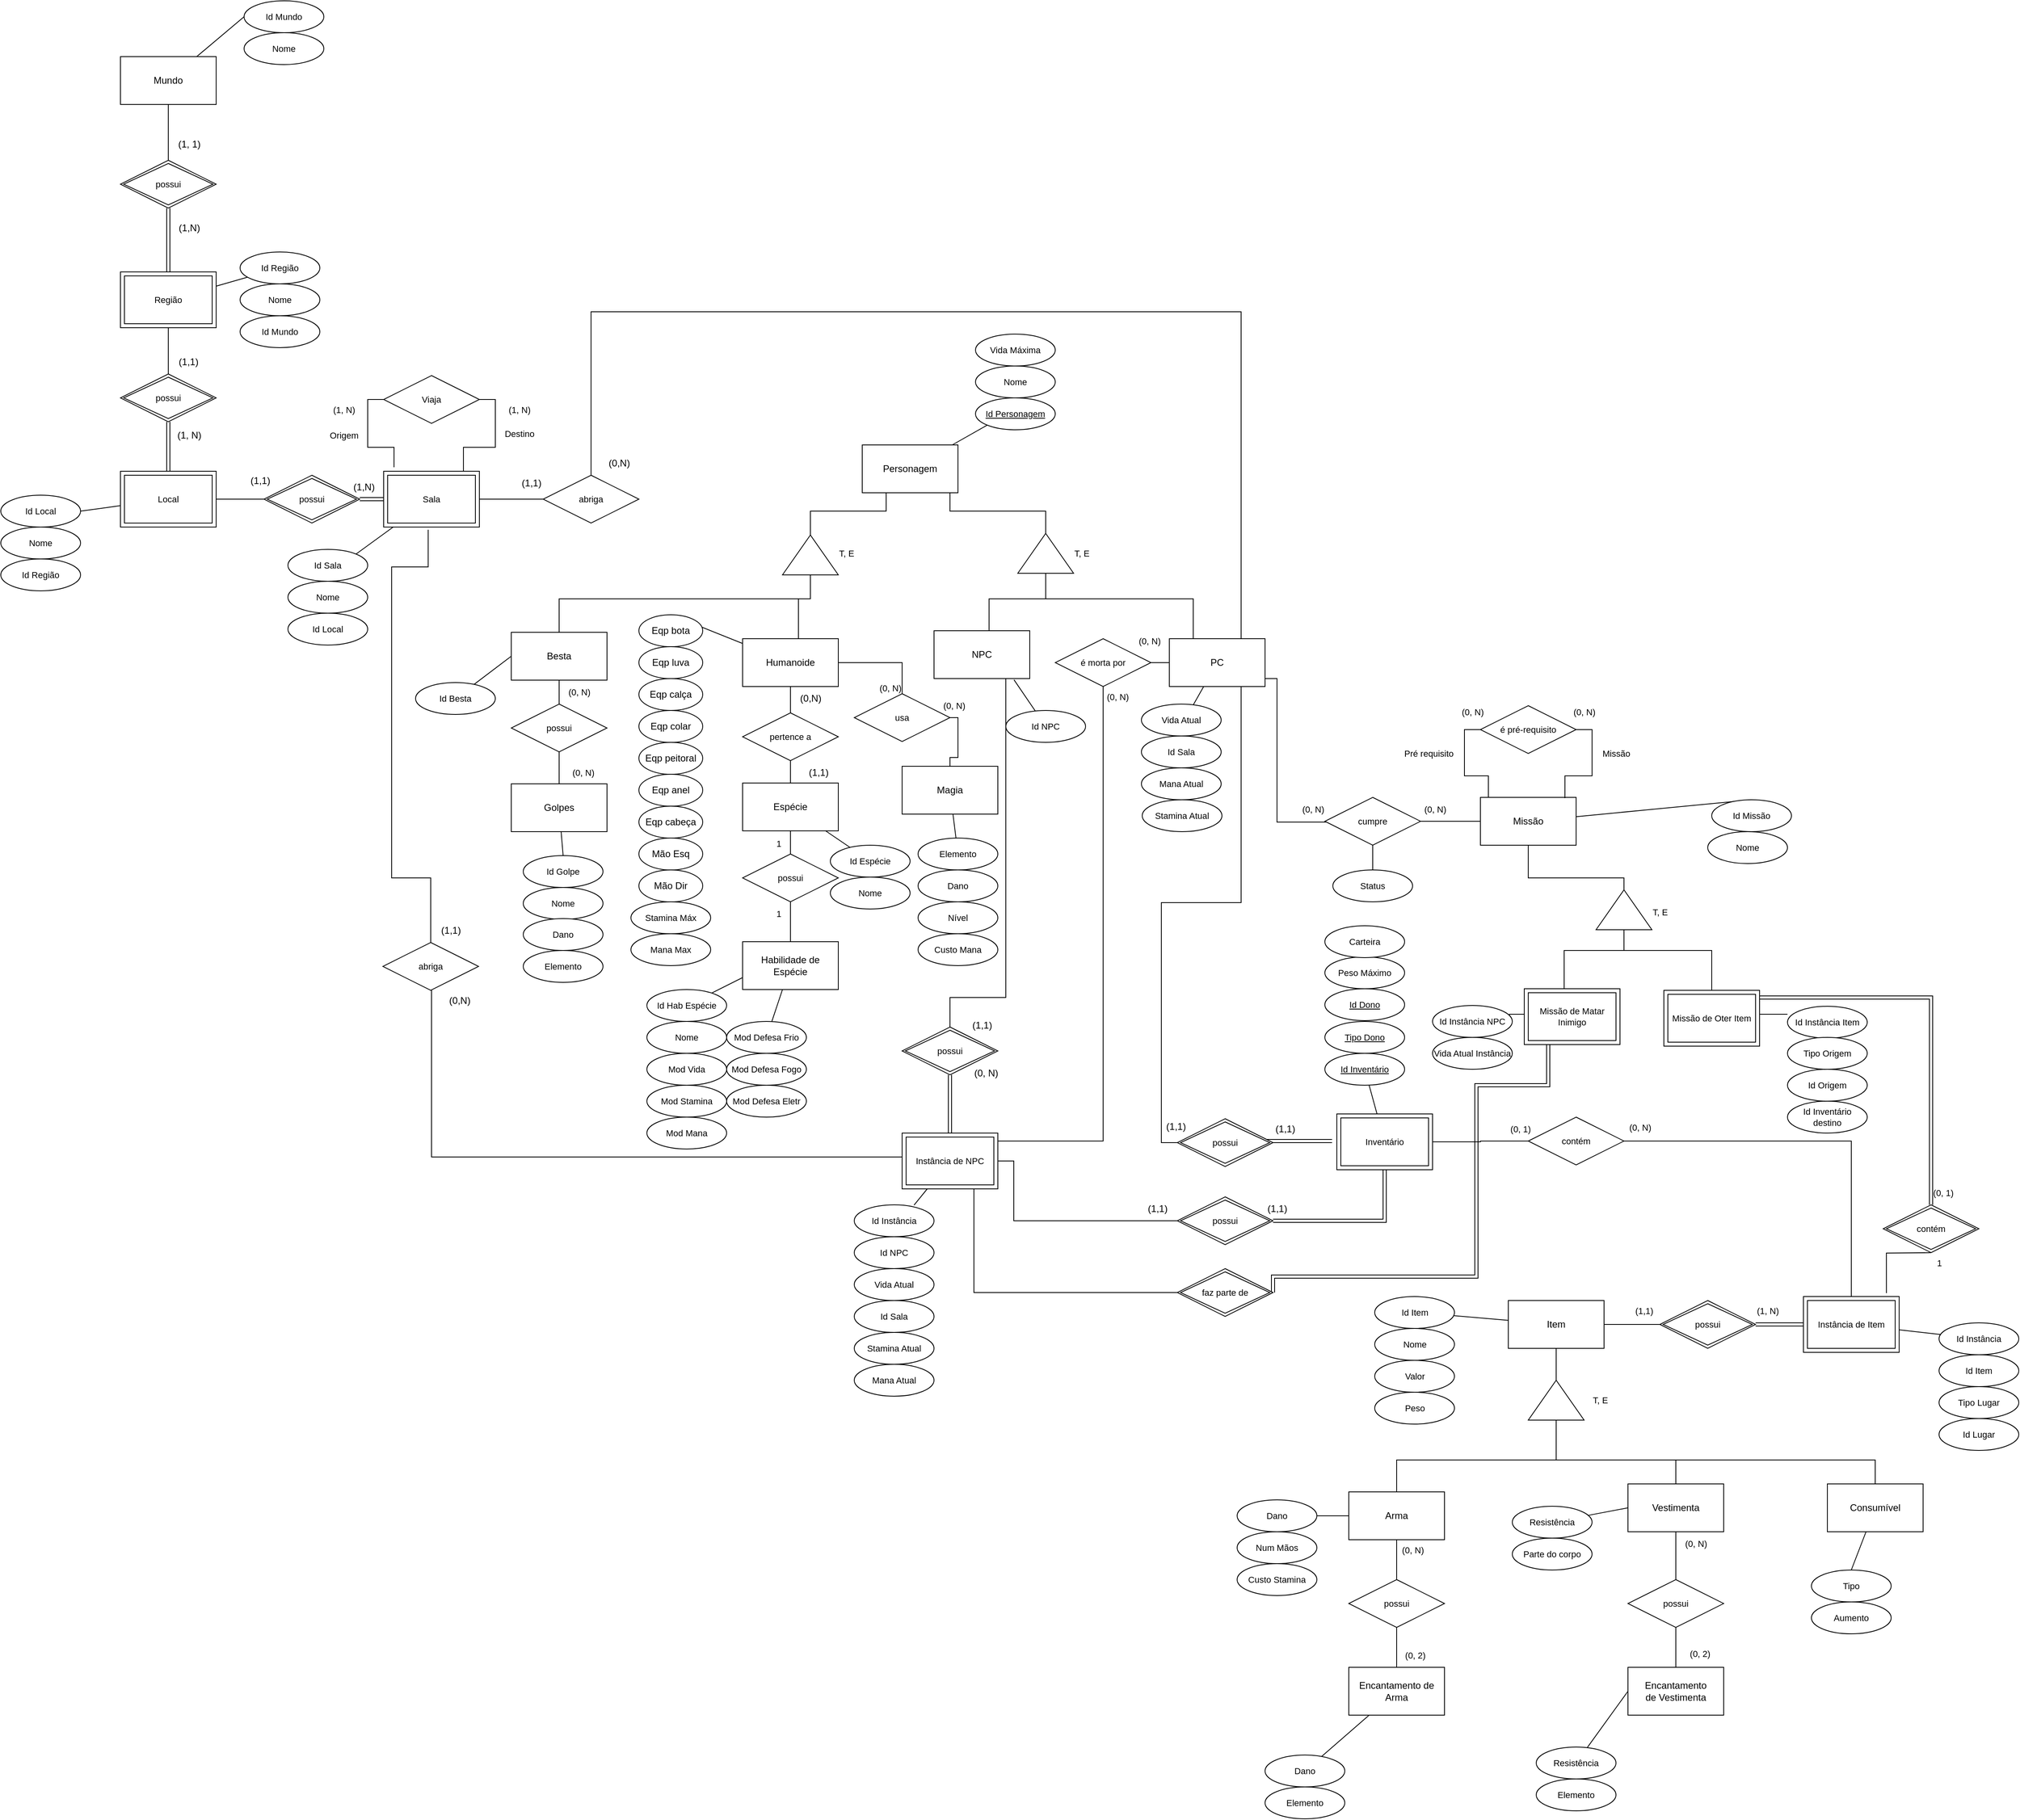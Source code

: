 <mxfile version="21.7.5" type="device">
  <diagram name="Page-1" id="Rvv_j3SJVuH3c3LjiXdO">
    <mxGraphModel dx="1860" dy="1813" grid="1" gridSize="10" guides="1" tooltips="1" connect="1" arrows="1" fold="1" page="1" pageScale="1" pageWidth="850" pageHeight="1100" math="0" shadow="0">
      <root>
        <mxCell id="0" />
        <mxCell id="1" parent="0" />
        <mxCell id="A0bwb3W7G9OGuWa9BE-2-57" style="edgeStyle=orthogonalEdgeStyle;shape=connector;rounded=0;orthogonalLoop=1;jettySize=auto;html=1;entryX=0.5;entryY=0;entryDx=0;entryDy=0;labelBackgroundColor=none;strokeColor=default;fontFamily=Helvetica;fontSize=11;fontColor=default;endArrow=none;endFill=0;" parent="1" source="t1T4R1C1Q-HxB1gUp0i3-1" target="A0bwb3W7G9OGuWa9BE-2-56" edge="1">
          <mxGeometry relative="1" as="geometry" />
        </mxCell>
        <mxCell id="GMfRlRAQtXF_4B_MuGy5-20" style="shape=connector;rounded=0;orthogonalLoop=1;jettySize=auto;html=1;entryX=0;entryY=0.5;entryDx=0;entryDy=0;labelBackgroundColor=none;strokeColor=default;fontFamily=Helvetica;fontSize=11;fontColor=default;endArrow=none;endFill=0;" edge="1" parent="1" source="t1T4R1C1Q-HxB1gUp0i3-1" target="GMfRlRAQtXF_4B_MuGy5-17">
          <mxGeometry relative="1" as="geometry" />
        </mxCell>
        <mxCell id="t1T4R1C1Q-HxB1gUp0i3-1" value="Mundo" style="rounded=0;whiteSpace=wrap;html=1;labelBackgroundColor=none;" parent="1" vertex="1">
          <mxGeometry x="-160" y="-600" width="120" height="60" as="geometry" />
        </mxCell>
        <mxCell id="t1T4R1C1Q-HxB1gUp0i3-21" value="(1, 1)" style="text;html=1;align=center;verticalAlign=middle;resizable=0;points=[];autosize=1;strokeColor=none;fillColor=none;labelBackgroundColor=none;rounded=0;" parent="1" vertex="1">
          <mxGeometry x="-99" y="-505" width="50" height="30" as="geometry" />
        </mxCell>
        <mxCell id="t1T4R1C1Q-HxB1gUp0i3-22" value="(1, N)" style="text;html=1;align=center;verticalAlign=middle;resizable=0;points=[];autosize=1;strokeColor=none;fillColor=none;labelBackgroundColor=none;rounded=0;" parent="1" vertex="1">
          <mxGeometry x="-99" y="-140" width="50" height="30" as="geometry" />
        </mxCell>
        <mxCell id="t1T4R1C1Q-HxB1gUp0i3-23" value="(1,1)" style="text;html=1;align=center;verticalAlign=middle;resizable=0;points=[];autosize=1;strokeColor=none;fillColor=none;labelBackgroundColor=none;rounded=0;" parent="1" vertex="1">
          <mxGeometry x="-100" y="-232" width="50" height="30" as="geometry" />
        </mxCell>
        <mxCell id="t1T4R1C1Q-HxB1gUp0i3-25" value="(1,1)" style="text;html=1;align=center;verticalAlign=middle;resizable=0;points=[];autosize=1;strokeColor=none;fillColor=none;labelBackgroundColor=none;rounded=0;" parent="1" vertex="1">
          <mxGeometry x="330" y="-80" width="50" height="30" as="geometry" />
        </mxCell>
        <mxCell id="t1T4R1C1Q-HxB1gUp0i3-26" value="(1,N)" style="text;html=1;align=center;verticalAlign=middle;resizable=0;points=[];autosize=1;strokeColor=none;fillColor=none;labelBackgroundColor=none;rounded=0;" parent="1" vertex="1">
          <mxGeometry x="-99" y="-400" width="50" height="30" as="geometry" />
        </mxCell>
        <mxCell id="t1T4R1C1Q-HxB1gUp0i3-27" value="(1,N)" style="text;html=1;align=center;verticalAlign=middle;resizable=0;points=[];autosize=1;strokeColor=none;fillColor=none;labelBackgroundColor=none;rounded=0;" parent="1" vertex="1">
          <mxGeometry x="120" y="-75" width="50" height="30" as="geometry" />
        </mxCell>
        <mxCell id="t1T4R1C1Q-HxB1gUp0i3-28" value="(1,1)" style="text;html=1;align=center;verticalAlign=middle;resizable=0;points=[];autosize=1;strokeColor=none;fillColor=none;labelBackgroundColor=none;rounded=0;" parent="1" vertex="1">
          <mxGeometry x="-10" y="-83" width="50" height="30" as="geometry" />
        </mxCell>
        <mxCell id="A0bwb3W7G9OGuWa9BE-2-149" style="shape=connector;rounded=0;orthogonalLoop=1;jettySize=auto;html=1;entryX=0.5;entryY=0;entryDx=0;entryDy=0;labelBackgroundColor=none;strokeColor=default;fontFamily=Helvetica;fontSize=11;fontColor=default;endArrow=none;endFill=0;" parent="1" source="t1T4R1C1Q-HxB1gUp0i3-29" target="t1T4R1C1Q-HxB1gUp0i3-66" edge="1">
          <mxGeometry relative="1" as="geometry" />
        </mxCell>
        <mxCell id="A0bwb3W7G9OGuWa9BE-2-150" style="edgeStyle=orthogonalEdgeStyle;shape=connector;rounded=0;orthogonalLoop=1;jettySize=auto;html=1;entryX=0.5;entryY=0;entryDx=0;entryDy=0;labelBackgroundColor=none;strokeColor=default;fontFamily=Helvetica;fontSize=11;fontColor=default;endArrow=none;endFill=0;" parent="1" source="t1T4R1C1Q-HxB1gUp0i3-29" target="A0bwb3W7G9OGuWa9BE-2-65" edge="1">
          <mxGeometry relative="1" as="geometry" />
        </mxCell>
        <mxCell id="GMfRlRAQtXF_4B_MuGy5-72" style="edgeStyle=orthogonalEdgeStyle;shape=connector;rounded=0;orthogonalLoop=1;jettySize=auto;html=1;entryX=0.5;entryY=0;entryDx=0;entryDy=0;labelBackgroundColor=none;strokeColor=default;fontFamily=Helvetica;fontSize=11;fontColor=default;endArrow=none;endFill=0;" edge="1" parent="1" source="t1T4R1C1Q-HxB1gUp0i3-29" target="GMfRlRAQtXF_4B_MuGy5-70">
          <mxGeometry relative="1" as="geometry" />
        </mxCell>
        <mxCell id="t1T4R1C1Q-HxB1gUp0i3-29" value="&lt;div&gt;Humanoide&lt;/div&gt;" style="rounded=0;whiteSpace=wrap;html=1;labelBackgroundColor=none;" parent="1" vertex="1">
          <mxGeometry x="620" y="130" width="120" height="60" as="geometry" />
        </mxCell>
        <mxCell id="A0bwb3W7G9OGuWa9BE-2-45" style="edgeStyle=orthogonalEdgeStyle;shape=connector;rounded=0;orthogonalLoop=1;jettySize=auto;html=1;entryX=0.5;entryY=0;entryDx=0;entryDy=0;labelBackgroundColor=none;strokeColor=default;fontFamily=Helvetica;fontSize=11;fontColor=default;endArrow=none;endFill=0;exitX=0.75;exitY=1;exitDx=0;exitDy=0;" parent="1" source="t1T4R1C1Q-HxB1gUp0i3-33" target="A0bwb3W7G9OGuWa9BE-2-43" edge="1">
          <mxGeometry relative="1" as="geometry">
            <Array as="points">
              <mxPoint x="950" y="580" />
              <mxPoint x="880" y="580" />
            </Array>
          </mxGeometry>
        </mxCell>
        <mxCell id="GMfRlRAQtXF_4B_MuGy5-94" style="shape=connector;rounded=0;orthogonalLoop=1;jettySize=auto;html=1;labelBackgroundColor=none;strokeColor=default;fontFamily=Helvetica;fontSize=11;fontColor=default;endArrow=none;endFill=0;exitX=0.835;exitY=1.024;exitDx=0;exitDy=0;exitPerimeter=0;" edge="1" parent="1" source="t1T4R1C1Q-HxB1gUp0i3-33" target="GMfRlRAQtXF_4B_MuGy5-93">
          <mxGeometry relative="1" as="geometry" />
        </mxCell>
        <mxCell id="t1T4R1C1Q-HxB1gUp0i3-33" value="NPC" style="rounded=0;whiteSpace=wrap;html=1;labelBackgroundColor=none;" parent="1" vertex="1">
          <mxGeometry x="860" y="120" width="120" height="60" as="geometry" />
        </mxCell>
        <mxCell id="A0bwb3W7G9OGuWa9BE-2-95" style="edgeStyle=orthogonalEdgeStyle;shape=connector;rounded=0;orthogonalLoop=1;jettySize=auto;html=1;exitX=0.75;exitY=1;exitDx=0;exitDy=0;entryX=0;entryY=0.5;entryDx=0;entryDy=0;labelBackgroundColor=none;strokeColor=default;fontFamily=Helvetica;fontSize=11;fontColor=default;endArrow=none;endFill=0;" parent="1" source="t1T4R1C1Q-HxB1gUp0i3-34" target="XJTP8P5wbj6XosPGdRn--21" edge="1">
          <mxGeometry relative="1" as="geometry">
            <mxPoint x="1165" y="760" as="targetPoint" />
          </mxGeometry>
        </mxCell>
        <mxCell id="4BdcVGpJXEiYZAhmhKx7-24" style="edgeStyle=orthogonalEdgeStyle;shape=connector;rounded=0;orthogonalLoop=1;jettySize=auto;html=1;labelBackgroundColor=none;strokeColor=default;fontFamily=Helvetica;fontSize=11;fontColor=default;endArrow=none;endFill=0;" parent="1" source="t1T4R1C1Q-HxB1gUp0i3-34" target="4BdcVGpJXEiYZAhmhKx7-23" edge="1">
          <mxGeometry relative="1" as="geometry">
            <Array as="points">
              <mxPoint x="1290" y="180" />
              <mxPoint x="1290" y="360" />
            </Array>
          </mxGeometry>
        </mxCell>
        <mxCell id="GMfRlRAQtXF_4B_MuGy5-75" style="shape=connector;rounded=0;orthogonalLoop=1;jettySize=auto;html=1;labelBackgroundColor=none;strokeColor=default;fontFamily=Helvetica;fontSize=11;fontColor=default;endArrow=none;endFill=0;" edge="1" parent="1" source="t1T4R1C1Q-HxB1gUp0i3-34">
          <mxGeometry relative="1" as="geometry">
            <mxPoint x="1174.026" y="232.492" as="targetPoint" />
          </mxGeometry>
        </mxCell>
        <mxCell id="t1T4R1C1Q-HxB1gUp0i3-34" value="PC" style="rounded=0;whiteSpace=wrap;html=1;labelBackgroundColor=none;" parent="1" vertex="1">
          <mxGeometry x="1155" y="130" width="120" height="60" as="geometry" />
        </mxCell>
        <mxCell id="GMfRlRAQtXF_4B_MuGy5-39" style="shape=connector;rounded=0;orthogonalLoop=1;jettySize=auto;html=1;labelBackgroundColor=none;strokeColor=default;fontFamily=Helvetica;fontSize=11;fontColor=default;endArrow=none;endFill=0;" edge="1" parent="1" source="t1T4R1C1Q-HxB1gUp0i3-44" target="GMfRlRAQtXF_4B_MuGy5-38">
          <mxGeometry relative="1" as="geometry" />
        </mxCell>
        <mxCell id="GMfRlRAQtXF_4B_MuGy5-44" style="edgeStyle=orthogonalEdgeStyle;shape=connector;rounded=0;orthogonalLoop=1;jettySize=auto;html=1;entryX=0.5;entryY=0;entryDx=0;entryDy=0;labelBackgroundColor=none;strokeColor=default;fontFamily=Helvetica;fontSize=11;fontColor=default;endArrow=none;endFill=0;" edge="1" parent="1" source="t1T4R1C1Q-HxB1gUp0i3-44" target="GMfRlRAQtXF_4B_MuGy5-43">
          <mxGeometry relative="1" as="geometry" />
        </mxCell>
        <mxCell id="t1T4R1C1Q-HxB1gUp0i3-44" value="Espécie" style="rounded=0;whiteSpace=wrap;html=1;labelBackgroundColor=none;" parent="1" vertex="1">
          <mxGeometry x="620" y="311" width="120" height="60" as="geometry" />
        </mxCell>
        <mxCell id="t1T4R1C1Q-HxB1gUp0i3-47" value="Vestimenta" style="rounded=0;whiteSpace=wrap;html=1;labelBackgroundColor=none;" parent="1" vertex="1">
          <mxGeometry x="1730" y="1190" width="120" height="60" as="geometry" />
        </mxCell>
        <mxCell id="A0bwb3W7G9OGuWa9BE-2-139" style="edgeStyle=orthogonalEdgeStyle;shape=connector;rounded=0;orthogonalLoop=1;jettySize=auto;html=1;entryX=0;entryY=0.5;entryDx=0;entryDy=0;labelBackgroundColor=none;strokeColor=default;fontFamily=Helvetica;fontSize=11;fontColor=default;endArrow=none;endFill=0;exitX=1;exitY=0.5;exitDx=0;exitDy=0;" parent="1" source="XJTP8P5wbj6XosPGdRn--19" target="A0bwb3W7G9OGuWa9BE-2-138" edge="1">
          <mxGeometry relative="1" as="geometry">
            <mxPoint x="1487.5" y="760" as="sourcePoint" />
          </mxGeometry>
        </mxCell>
        <mxCell id="A0bwb3W7G9OGuWa9BE-2-121" style="edgeStyle=orthogonalEdgeStyle;shape=connector;rounded=0;orthogonalLoop=1;jettySize=auto;html=1;entryX=0.5;entryY=0;entryDx=0;entryDy=0;labelBackgroundColor=none;strokeColor=default;fontFamily=Helvetica;fontSize=11;fontColor=default;endArrow=none;endFill=0;" parent="1" source="t1T4R1C1Q-HxB1gUp0i3-59" target="A0bwb3W7G9OGuWa9BE-2-120" edge="1">
          <mxGeometry relative="1" as="geometry" />
        </mxCell>
        <mxCell id="GMfRlRAQtXF_4B_MuGy5-109" style="edgeStyle=orthogonalEdgeStyle;shape=connector;rounded=0;orthogonalLoop=1;jettySize=auto;html=1;entryX=1;entryY=0.5;entryDx=0;entryDy=0;labelBackgroundColor=none;strokeColor=default;fontFamily=Helvetica;fontSize=11;fontColor=default;endArrow=none;endFill=0;" edge="1" parent="1" source="t1T4R1C1Q-HxB1gUp0i3-59" target="GMfRlRAQtXF_4B_MuGy5-105">
          <mxGeometry relative="1" as="geometry" />
        </mxCell>
        <mxCell id="t1T4R1C1Q-HxB1gUp0i3-59" value="Arma" style="rounded=0;whiteSpace=wrap;html=1;labelBackgroundColor=none;" parent="1" vertex="1">
          <mxGeometry x="1380" y="1200" width="120" height="60" as="geometry" />
        </mxCell>
        <mxCell id="t1T4R1C1Q-HxB1gUp0i3-66" value="Eqp bota" style="ellipse;whiteSpace=wrap;html=1;labelBackgroundColor=none;rounded=0;" parent="1" vertex="1">
          <mxGeometry x="490" y="100" width="80" height="40" as="geometry" />
        </mxCell>
        <mxCell id="t1T4R1C1Q-HxB1gUp0i3-67" value="Eqp cabeça" style="ellipse;whiteSpace=wrap;html=1;labelBackgroundColor=none;rounded=0;" parent="1" vertex="1">
          <mxGeometry x="490" y="340" width="80" height="40" as="geometry" />
        </mxCell>
        <mxCell id="t1T4R1C1Q-HxB1gUp0i3-68" value="Eqp colar" style="ellipse;whiteSpace=wrap;html=1;labelBackgroundColor=none;rounded=0;" parent="1" vertex="1">
          <mxGeometry x="490" y="220" width="80" height="40" as="geometry" />
        </mxCell>
        <mxCell id="t1T4R1C1Q-HxB1gUp0i3-69" value="Eqp anel" style="ellipse;whiteSpace=wrap;html=1;labelBackgroundColor=none;rounded=0;" parent="1" vertex="1">
          <mxGeometry x="490" y="300" width="80" height="40" as="geometry" />
        </mxCell>
        <mxCell id="t1T4R1C1Q-HxB1gUp0i3-70" value="Eqp peitoral" style="ellipse;whiteSpace=wrap;html=1;labelBackgroundColor=none;rounded=0;" parent="1" vertex="1">
          <mxGeometry x="490" y="260" width="80" height="40" as="geometry" />
        </mxCell>
        <mxCell id="t1T4R1C1Q-HxB1gUp0i3-71" value="Eqp calça" style="ellipse;whiteSpace=wrap;html=1;labelBackgroundColor=none;rounded=0;" parent="1" vertex="1">
          <mxGeometry x="490" y="180" width="80" height="40" as="geometry" />
        </mxCell>
        <mxCell id="t1T4R1C1Q-HxB1gUp0i3-72" value="Eqp luva" style="ellipse;whiteSpace=wrap;html=1;labelBackgroundColor=none;rounded=0;" parent="1" vertex="1">
          <mxGeometry x="490" y="140" width="80" height="40" as="geometry" />
        </mxCell>
        <mxCell id="t1T4R1C1Q-HxB1gUp0i3-73" value="&lt;div&gt;Encantamento&lt;/div&gt;&lt;div&gt;de Vestimenta&lt;br&gt;&lt;/div&gt;" style="rounded=0;whiteSpace=wrap;html=1;labelBackgroundColor=none;" parent="1" vertex="1">
          <mxGeometry x="1730" y="1420" width="120" height="60" as="geometry" />
        </mxCell>
        <mxCell id="A0bwb3W7G9OGuWa9BE-2-122" style="edgeStyle=orthogonalEdgeStyle;shape=connector;rounded=0;orthogonalLoop=1;jettySize=auto;html=1;labelBackgroundColor=none;strokeColor=default;fontFamily=Helvetica;fontSize=11;fontColor=default;endArrow=none;endFill=0;" parent="1" source="t1T4R1C1Q-HxB1gUp0i3-79" target="A0bwb3W7G9OGuWa9BE-2-120" edge="1">
          <mxGeometry relative="1" as="geometry" />
        </mxCell>
        <mxCell id="GMfRlRAQtXF_4B_MuGy5-113" style="shape=connector;rounded=0;orthogonalLoop=1;jettySize=auto;html=1;labelBackgroundColor=none;strokeColor=default;fontFamily=Helvetica;fontSize=11;fontColor=default;endArrow=none;endFill=0;" edge="1" parent="1" source="t1T4R1C1Q-HxB1gUp0i3-79" target="GMfRlRAQtXF_4B_MuGy5-112">
          <mxGeometry relative="1" as="geometry" />
        </mxCell>
        <mxCell id="t1T4R1C1Q-HxB1gUp0i3-79" value="Encantamento de Arma" style="rounded=0;whiteSpace=wrap;html=1;labelBackgroundColor=none;" parent="1" vertex="1">
          <mxGeometry x="1380" y="1420" width="120" height="60" as="geometry" />
        </mxCell>
        <mxCell id="A0bwb3W7G9OGuWa9BE-2-115" style="edgeStyle=orthogonalEdgeStyle;shape=connector;rounded=0;orthogonalLoop=1;jettySize=auto;html=1;entryX=0;entryY=0;entryDx=35;entryDy=0;entryPerimeter=0;labelBackgroundColor=none;strokeColor=default;fontFamily=Helvetica;fontSize=11;fontColor=default;endArrow=none;endFill=0;" parent="1" source="t1T4R1C1Q-HxB1gUp0i3-85" target="A0bwb3W7G9OGuWa9BE-2-114" edge="1">
          <mxGeometry relative="1" as="geometry" />
        </mxCell>
        <mxCell id="A0bwb3W7G9OGuWa9BE-2-136" style="edgeStyle=orthogonalEdgeStyle;shape=connector;rounded=0;orthogonalLoop=1;jettySize=auto;html=1;entryX=0;entryY=0.5;entryDx=0;entryDy=0;labelBackgroundColor=none;strokeColor=default;fontFamily=Helvetica;fontSize=11;fontColor=default;endArrow=none;endFill=0;" parent="1" source="t1T4R1C1Q-HxB1gUp0i3-85" target="A0bwb3W7G9OGuWa9BE-2-134" edge="1">
          <mxGeometry relative="1" as="geometry" />
        </mxCell>
        <mxCell id="t1T4R1C1Q-HxB1gUp0i3-85" value="Item" style="rounded=0;whiteSpace=wrap;html=1;labelBackgroundColor=none;" parent="1" vertex="1">
          <mxGeometry x="1580" y="960" width="120" height="60" as="geometry" />
        </mxCell>
        <mxCell id="t1T4R1C1Q-HxB1gUp0i3-92" style="edgeStyle=orthogonalEdgeStyle;rounded=0;orthogonalLoop=1;jettySize=auto;html=1;exitX=0.5;exitY=1;exitDx=0;exitDy=0;labelBackgroundColor=none;fontColor=default;" parent="1" edge="1">
          <mxGeometry relative="1" as="geometry">
            <mxPoint x="1861.5" y="950" as="sourcePoint" />
            <mxPoint x="1861.5" y="950" as="targetPoint" />
          </mxGeometry>
        </mxCell>
        <mxCell id="t1T4R1C1Q-HxB1gUp0i3-120" value="(0,N)" style="text;html=1;align=center;verticalAlign=middle;resizable=0;points=[];autosize=1;strokeColor=none;fillColor=none;labelBackgroundColor=none;rounded=0;" parent="1" vertex="1">
          <mxGeometry x="440" y="-105" width="50" height="30" as="geometry" />
        </mxCell>
        <mxCell id="t1T4R1C1Q-HxB1gUp0i3-124" value="(1,1)" style="text;html=1;align=center;verticalAlign=middle;resizable=0;points=[];autosize=1;strokeColor=none;fillColor=none;labelBackgroundColor=none;rounded=0;" parent="1" vertex="1">
          <mxGeometry x="229" y="481" width="50" height="30" as="geometry" />
        </mxCell>
        <mxCell id="t1T4R1C1Q-HxB1gUp0i3-125" value="(0,N)" style="text;html=1;align=center;verticalAlign=middle;resizable=0;points=[];autosize=1;strokeColor=none;fillColor=none;labelBackgroundColor=none;rounded=0;" parent="1" vertex="1">
          <mxGeometry x="240" y="569" width="50" height="30" as="geometry" />
        </mxCell>
        <mxCell id="t1T4R1C1Q-HxB1gUp0i3-128" value="(0, N)" style="text;html=1;align=center;verticalAlign=middle;resizable=0;points=[];autosize=1;strokeColor=none;fillColor=none;labelBackgroundColor=none;rounded=0;" parent="1" vertex="1">
          <mxGeometry x="900" y="660" width="50" height="30" as="geometry" />
        </mxCell>
        <mxCell id="t1T4R1C1Q-HxB1gUp0i3-129" value="(1,1)" style="text;html=1;align=center;verticalAlign=middle;resizable=0;points=[];autosize=1;strokeColor=none;fillColor=none;labelBackgroundColor=none;rounded=0;" parent="1" vertex="1">
          <mxGeometry x="895" y="600" width="50" height="30" as="geometry" />
        </mxCell>
        <mxCell id="t1T4R1C1Q-HxB1gUp0i3-130" value="(1,1)" style="text;html=1;align=center;verticalAlign=middle;resizable=0;points=[];autosize=1;strokeColor=none;fillColor=none;labelBackgroundColor=none;rounded=0;" parent="1" vertex="1">
          <mxGeometry x="690" y="283" width="50" height="30" as="geometry" />
        </mxCell>
        <mxCell id="t1T4R1C1Q-HxB1gUp0i3-131" value="(0,N)" style="text;html=1;align=center;verticalAlign=middle;resizable=0;points=[];autosize=1;strokeColor=none;fillColor=none;labelBackgroundColor=none;rounded=0;" parent="1" vertex="1">
          <mxGeometry x="680" y="190" width="50" height="30" as="geometry" />
        </mxCell>
        <mxCell id="t1T4R1C1Q-HxB1gUp0i3-132" value="(1,1)" style="text;html=1;align=center;verticalAlign=middle;resizable=0;points=[];autosize=1;strokeColor=none;fillColor=none;labelBackgroundColor=none;rounded=0;" parent="1" vertex="1">
          <mxGeometry x="1275" y="730" width="50" height="30" as="geometry" />
        </mxCell>
        <mxCell id="A0bwb3W7G9OGuWa9BE-2-59" style="edgeStyle=orthogonalEdgeStyle;shape=connector;rounded=0;orthogonalLoop=1;jettySize=auto;html=1;entryX=0.5;entryY=0;entryDx=0;entryDy=0;labelBackgroundColor=none;strokeColor=default;fontFamily=Helvetica;fontSize=11;fontColor=default;endArrow=none;endFill=0;" parent="1" source="A0bwb3W7G9OGuWa9BE-2-28" target="A0bwb3W7G9OGuWa9BE-2-55" edge="1">
          <mxGeometry relative="1" as="geometry" />
        </mxCell>
        <mxCell id="GMfRlRAQtXF_4B_MuGy5-23" style="shape=connector;rounded=0;orthogonalLoop=1;jettySize=auto;html=1;labelBackgroundColor=none;strokeColor=default;fontFamily=Helvetica;fontSize=11;fontColor=default;endArrow=none;endFill=0;" edge="1" parent="1" source="A0bwb3W7G9OGuWa9BE-2-28" target="GMfRlRAQtXF_4B_MuGy5-22">
          <mxGeometry relative="1" as="geometry" />
        </mxCell>
        <mxCell id="A0bwb3W7G9OGuWa9BE-2-28" value="Região" style="shape=ext;margin=3;double=1;whiteSpace=wrap;html=1;align=center;fontFamily=Helvetica;fontSize=11;fontColor=default;" parent="1" vertex="1">
          <mxGeometry x="-160" y="-330" width="120" height="70" as="geometry" />
        </mxCell>
        <mxCell id="A0bwb3W7G9OGuWa9BE-2-165" style="edgeStyle=orthogonalEdgeStyle;shape=connector;rounded=0;orthogonalLoop=1;jettySize=auto;html=1;entryX=0;entryY=0.5;entryDx=0;entryDy=0;labelBackgroundColor=none;strokeColor=default;fontFamily=Helvetica;fontSize=11;fontColor=default;endArrow=none;endFill=0;" parent="1" source="A0bwb3W7G9OGuWa9BE-2-33" target="A0bwb3W7G9OGuWa9BE-2-61" edge="1">
          <mxGeometry relative="1" as="geometry" />
        </mxCell>
        <mxCell id="GMfRlRAQtXF_4B_MuGy5-26" style="shape=connector;rounded=0;orthogonalLoop=1;jettySize=auto;html=1;entryX=1;entryY=0.5;entryDx=0;entryDy=0;labelBackgroundColor=none;strokeColor=default;fontFamily=Helvetica;fontSize=11;fontColor=default;endArrow=none;endFill=0;" edge="1" parent="1" source="A0bwb3W7G9OGuWa9BE-2-33" target="GMfRlRAQtXF_4B_MuGy5-24">
          <mxGeometry relative="1" as="geometry" />
        </mxCell>
        <mxCell id="A0bwb3W7G9OGuWa9BE-2-33" value="Local" style="shape=ext;margin=3;double=1;whiteSpace=wrap;html=1;align=center;fontFamily=Helvetica;fontSize=11;fontColor=default;" parent="1" vertex="1">
          <mxGeometry x="-160" y="-80" width="120" height="70" as="geometry" />
        </mxCell>
        <mxCell id="A0bwb3W7G9OGuWa9BE-2-48" style="edgeStyle=orthogonalEdgeStyle;shape=connector;rounded=0;orthogonalLoop=1;jettySize=auto;html=1;entryX=0;entryY=0.5;entryDx=0;entryDy=0;labelBackgroundColor=none;strokeColor=default;fontFamily=Helvetica;fontSize=11;fontColor=default;endArrow=none;endFill=0;" parent="1" source="A0bwb3W7G9OGuWa9BE-2-35" target="A0bwb3W7G9OGuWa9BE-2-47" edge="1">
          <mxGeometry relative="1" as="geometry" />
        </mxCell>
        <mxCell id="4BdcVGpJXEiYZAhmhKx7-17" style="edgeStyle=orthogonalEdgeStyle;shape=connector;rounded=0;orthogonalLoop=1;jettySize=auto;html=1;entryX=0;entryY=0.5;entryDx=0;entryDy=0;labelBackgroundColor=none;strokeColor=default;fontFamily=Helvetica;fontSize=11;fontColor=default;endArrow=none;endFill=0;exitX=0.108;exitY=-0.071;exitDx=0;exitDy=0;exitPerimeter=0;" parent="1" source="A0bwb3W7G9OGuWa9BE-2-35" target="4BdcVGpJXEiYZAhmhKx7-14" edge="1">
          <mxGeometry relative="1" as="geometry" />
        </mxCell>
        <mxCell id="4BdcVGpJXEiYZAhmhKx7-18" style="edgeStyle=orthogonalEdgeStyle;shape=connector;rounded=0;orthogonalLoop=1;jettySize=auto;html=1;entryX=1;entryY=0.5;entryDx=0;entryDy=0;labelBackgroundColor=none;strokeColor=default;fontFamily=Helvetica;fontSize=11;fontColor=default;endArrow=none;endFill=0;" parent="1" source="A0bwb3W7G9OGuWa9BE-2-35" target="4BdcVGpJXEiYZAhmhKx7-14" edge="1">
          <mxGeometry relative="1" as="geometry">
            <Array as="points">
              <mxPoint x="270" y="-110" />
              <mxPoint x="310" y="-110" />
              <mxPoint x="310" y="-170" />
            </Array>
          </mxGeometry>
        </mxCell>
        <mxCell id="XJTP8P5wbj6XosPGdRn--3" style="edgeStyle=orthogonalEdgeStyle;shape=connector;rounded=0;orthogonalLoop=1;jettySize=auto;html=1;labelBackgroundColor=none;strokeColor=default;fontFamily=Helvetica;fontSize=11;fontColor=default;endArrow=none;endFill=0;entryX=0.5;entryY=0;entryDx=0;entryDy=0;exitX=0.465;exitY=1.049;exitDx=0;exitDy=0;exitPerimeter=0;" parent="1" source="A0bwb3W7G9OGuWa9BE-2-35" target="A0bwb3W7G9OGuWa9BE-2-50" edge="1">
          <mxGeometry relative="1" as="geometry">
            <Array as="points">
              <mxPoint x="226" y="40" />
              <mxPoint x="180" y="40" />
              <mxPoint x="180" y="430" />
              <mxPoint x="229" y="430" />
            </Array>
          </mxGeometry>
        </mxCell>
        <mxCell id="GMfRlRAQtXF_4B_MuGy5-32" style="shape=connector;rounded=0;orthogonalLoop=1;jettySize=auto;html=1;entryX=1;entryY=0;entryDx=0;entryDy=0;labelBackgroundColor=none;strokeColor=default;fontFamily=Helvetica;fontSize=11;fontColor=default;endArrow=none;endFill=0;" edge="1" parent="1" source="A0bwb3W7G9OGuWa9BE-2-35" target="GMfRlRAQtXF_4B_MuGy5-27">
          <mxGeometry relative="1" as="geometry" />
        </mxCell>
        <mxCell id="A0bwb3W7G9OGuWa9BE-2-35" value="Sala" style="shape=ext;margin=3;double=1;whiteSpace=wrap;html=1;align=center;fontFamily=Helvetica;fontSize=11;fontColor=default;" parent="1" vertex="1">
          <mxGeometry x="170" y="-80" width="120" height="70" as="geometry" />
        </mxCell>
        <mxCell id="A0bwb3W7G9OGuWa9BE-2-169" style="edgeStyle=orthogonalEdgeStyle;shape=connector;rounded=0;orthogonalLoop=1;jettySize=auto;html=1;entryX=0;entryY=0.5;entryDx=0;entryDy=0;labelBackgroundColor=none;strokeColor=default;fontFamily=Helvetica;fontSize=11;fontColor=default;endArrow=none;endFill=0;" parent="1" source="A0bwb3W7G9OGuWa9BE-2-40" target="XJTP8P5wbj6XosPGdRn--20" edge="1">
          <mxGeometry relative="1" as="geometry">
            <Array as="points">
              <mxPoint x="960" y="860" />
            </Array>
            <mxPoint x="1165" y="860" as="targetPoint" />
          </mxGeometry>
        </mxCell>
        <mxCell id="XJTP8P5wbj6XosPGdRn--33" style="edgeStyle=orthogonalEdgeStyle;shape=connector;rounded=0;orthogonalLoop=1;jettySize=auto;html=1;entryX=0.5;entryY=1;entryDx=0;entryDy=0;labelBackgroundColor=none;strokeColor=default;fontFamily=Helvetica;fontSize=11;fontColor=default;endArrow=none;endFill=0;" parent="1" source="A0bwb3W7G9OGuWa9BE-2-40" target="XJTP8P5wbj6XosPGdRn--30" edge="1">
          <mxGeometry relative="1" as="geometry">
            <Array as="points">
              <mxPoint x="1072" y="760" />
            </Array>
          </mxGeometry>
        </mxCell>
        <mxCell id="GMfRlRAQtXF_4B_MuGy5-68" style="shape=connector;rounded=0;orthogonalLoop=1;jettySize=auto;html=1;entryX=0.75;entryY=0.007;entryDx=0;entryDy=0;entryPerimeter=0;labelBackgroundColor=none;strokeColor=default;fontFamily=Helvetica;fontSize=11;fontColor=default;endArrow=none;endFill=0;" edge="1" parent="1" source="A0bwb3W7G9OGuWa9BE-2-40" target="GMfRlRAQtXF_4B_MuGy5-64">
          <mxGeometry relative="1" as="geometry" />
        </mxCell>
        <mxCell id="GMfRlRAQtXF_4B_MuGy5-194" style="edgeStyle=orthogonalEdgeStyle;shape=connector;rounded=0;orthogonalLoop=1;jettySize=auto;html=1;exitX=0.75;exitY=1;exitDx=0;exitDy=0;entryX=0;entryY=0.5;entryDx=0;entryDy=0;labelBackgroundColor=none;strokeColor=default;fontFamily=Helvetica;fontSize=11;fontColor=default;endArrow=none;endFill=0;" edge="1" parent="1" source="A0bwb3W7G9OGuWa9BE-2-40" target="GMfRlRAQtXF_4B_MuGy5-193">
          <mxGeometry relative="1" as="geometry" />
        </mxCell>
        <mxCell id="A0bwb3W7G9OGuWa9BE-2-40" value="Instância de NPC" style="shape=ext;margin=3;double=1;whiteSpace=wrap;html=1;align=center;fontFamily=Helvetica;fontSize=11;fontColor=default;" parent="1" vertex="1">
          <mxGeometry x="820" y="750" width="120" height="70" as="geometry" />
        </mxCell>
        <mxCell id="A0bwb3W7G9OGuWa9BE-2-46" style="edgeStyle=orthogonalEdgeStyle;shape=link;rounded=0;orthogonalLoop=1;jettySize=auto;html=1;labelBackgroundColor=none;strokeColor=default;fontFamily=Helvetica;fontSize=11;fontColor=default;endArrow=none;endFill=0;" parent="1" source="A0bwb3W7G9OGuWa9BE-2-43" target="A0bwb3W7G9OGuWa9BE-2-40" edge="1">
          <mxGeometry relative="1" as="geometry" />
        </mxCell>
        <mxCell id="A0bwb3W7G9OGuWa9BE-2-43" value="possui" style="shape=rhombus;double=1;perimeter=rhombusPerimeter;whiteSpace=wrap;html=1;align=center;fontFamily=Helvetica;fontSize=11;fontColor=default;" parent="1" vertex="1">
          <mxGeometry x="820" y="617" width="120" height="60" as="geometry" />
        </mxCell>
        <mxCell id="A0bwb3W7G9OGuWa9BE-2-166" style="edgeStyle=orthogonalEdgeStyle;shape=connector;rounded=0;orthogonalLoop=1;jettySize=auto;html=1;entryX=0.75;entryY=0;entryDx=0;entryDy=0;labelBackgroundColor=none;strokeColor=default;fontFamily=Helvetica;fontSize=11;fontColor=default;endArrow=none;endFill=0;" parent="1" source="A0bwb3W7G9OGuWa9BE-2-47" target="t1T4R1C1Q-HxB1gUp0i3-34" edge="1">
          <mxGeometry relative="1" as="geometry">
            <Array as="points">
              <mxPoint x="430" y="-280" />
              <mxPoint x="1245" y="-280" />
            </Array>
          </mxGeometry>
        </mxCell>
        <mxCell id="A0bwb3W7G9OGuWa9BE-2-47" value="abriga" style="shape=rhombus;perimeter=rhombusPerimeter;whiteSpace=wrap;html=1;align=center;fontFamily=Helvetica;fontSize=11;fontColor=default;" parent="1" vertex="1">
          <mxGeometry x="370" y="-75" width="120" height="60" as="geometry" />
        </mxCell>
        <mxCell id="XJTP8P5wbj6XosPGdRn--18" style="edgeStyle=orthogonalEdgeStyle;shape=connector;rounded=0;orthogonalLoop=1;jettySize=auto;html=1;entryX=0;entryY=0.5;entryDx=0;entryDy=0;labelBackgroundColor=none;strokeColor=default;fontFamily=Helvetica;fontSize=11;fontColor=default;endArrow=none;endFill=0;" parent="1" source="A0bwb3W7G9OGuWa9BE-2-50" target="A0bwb3W7G9OGuWa9BE-2-40" edge="1">
          <mxGeometry relative="1" as="geometry">
            <Array as="points">
              <mxPoint x="230" y="780" />
              <mxPoint x="820" y="780" />
            </Array>
          </mxGeometry>
        </mxCell>
        <mxCell id="A0bwb3W7G9OGuWa9BE-2-50" value="abriga" style="shape=rhombus;perimeter=rhombusPerimeter;whiteSpace=wrap;html=1;align=center;fontFamily=Helvetica;fontSize=11;fontColor=default;" parent="1" vertex="1">
          <mxGeometry x="169" y="511" width="120" height="60" as="geometry" />
        </mxCell>
        <mxCell id="A0bwb3W7G9OGuWa9BE-2-60" style="edgeStyle=orthogonalEdgeStyle;shape=link;rounded=0;orthogonalLoop=1;jettySize=auto;html=1;labelBackgroundColor=none;strokeColor=default;fontFamily=Helvetica;fontSize=11;fontColor=default;endArrow=none;endFill=0;" parent="1" source="A0bwb3W7G9OGuWa9BE-2-55" target="A0bwb3W7G9OGuWa9BE-2-33" edge="1">
          <mxGeometry relative="1" as="geometry" />
        </mxCell>
        <mxCell id="A0bwb3W7G9OGuWa9BE-2-55" value="possui" style="shape=rhombus;double=1;perimeter=rhombusPerimeter;whiteSpace=wrap;html=1;align=center;fontFamily=Helvetica;fontSize=11;fontColor=default;" parent="1" vertex="1">
          <mxGeometry x="-160" y="-202" width="120" height="60" as="geometry" />
        </mxCell>
        <mxCell id="A0bwb3W7G9OGuWa9BE-2-58" style="edgeStyle=orthogonalEdgeStyle;shape=link;rounded=0;orthogonalLoop=1;jettySize=auto;html=1;entryX=0.5;entryY=0;entryDx=0;entryDy=0;labelBackgroundColor=none;strokeColor=default;fontFamily=Helvetica;fontSize=11;fontColor=default;endArrow=none;endFill=0;" parent="1" source="A0bwb3W7G9OGuWa9BE-2-56" target="A0bwb3W7G9OGuWa9BE-2-28" edge="1">
          <mxGeometry relative="1" as="geometry" />
        </mxCell>
        <mxCell id="A0bwb3W7G9OGuWa9BE-2-56" value="possui" style="shape=rhombus;double=1;perimeter=rhombusPerimeter;whiteSpace=wrap;html=1;align=center;fontFamily=Helvetica;fontSize=11;fontColor=default;" parent="1" vertex="1">
          <mxGeometry x="-160" y="-470" width="120" height="60" as="geometry" />
        </mxCell>
        <mxCell id="A0bwb3W7G9OGuWa9BE-2-63" style="edgeStyle=orthogonalEdgeStyle;shape=link;rounded=0;orthogonalLoop=1;jettySize=auto;html=1;entryX=0;entryY=0.5;entryDx=0;entryDy=0;labelBackgroundColor=none;strokeColor=default;fontFamily=Helvetica;fontSize=11;fontColor=default;endArrow=none;endFill=0;" parent="1" source="A0bwb3W7G9OGuWa9BE-2-61" target="A0bwb3W7G9OGuWa9BE-2-35" edge="1">
          <mxGeometry relative="1" as="geometry" />
        </mxCell>
        <mxCell id="A0bwb3W7G9OGuWa9BE-2-61" value="possui" style="shape=rhombus;double=1;perimeter=rhombusPerimeter;whiteSpace=wrap;html=1;align=center;fontFamily=Helvetica;fontSize=11;fontColor=default;" parent="1" vertex="1">
          <mxGeometry x="20" y="-75" width="120" height="60" as="geometry" />
        </mxCell>
        <mxCell id="A0bwb3W7G9OGuWa9BE-2-151" style="edgeStyle=orthogonalEdgeStyle;shape=connector;rounded=0;orthogonalLoop=1;jettySize=auto;html=1;entryX=0.5;entryY=0;entryDx=0;entryDy=0;labelBackgroundColor=none;strokeColor=default;fontFamily=Helvetica;fontSize=11;fontColor=default;endArrow=none;endFill=0;" parent="1" source="A0bwb3W7G9OGuWa9BE-2-65" target="t1T4R1C1Q-HxB1gUp0i3-44" edge="1">
          <mxGeometry relative="1" as="geometry" />
        </mxCell>
        <mxCell id="A0bwb3W7G9OGuWa9BE-2-65" value="pertence a" style="shape=rhombus;perimeter=rhombusPerimeter;whiteSpace=wrap;html=1;align=center;fontFamily=Helvetica;fontSize=11;fontColor=default;" parent="1" vertex="1">
          <mxGeometry x="620" y="223" width="120" height="60" as="geometry" />
        </mxCell>
        <mxCell id="A0bwb3W7G9OGuWa9BE-2-152" style="edgeStyle=orthogonalEdgeStyle;shape=connector;rounded=0;orthogonalLoop=1;jettySize=auto;html=1;entryX=0.5;entryY=0;entryDx=0;entryDy=0;labelBackgroundColor=none;strokeColor=default;fontFamily=Helvetica;fontSize=11;fontColor=default;endArrow=none;endFill=0;" parent="1" source="A0bwb3W7G9OGuWa9BE-2-77" target="A0bwb3W7G9OGuWa9BE-2-86" edge="1">
          <mxGeometry relative="1" as="geometry" />
        </mxCell>
        <mxCell id="A0bwb3W7G9OGuWa9BE-2-77" value="Besta" style="rounded=0;whiteSpace=wrap;html=1;labelBackgroundColor=none;" parent="1" vertex="1">
          <mxGeometry x="330" y="122" width="120" height="60" as="geometry" />
        </mxCell>
        <mxCell id="A0bwb3W7G9OGuWa9BE-2-89" style="edgeStyle=orthogonalEdgeStyle;shape=connector;rounded=0;orthogonalLoop=1;jettySize=auto;html=1;entryX=0.5;entryY=0;entryDx=0;entryDy=0;labelBackgroundColor=none;strokeColor=default;fontFamily=Helvetica;fontSize=11;fontColor=default;endArrow=none;endFill=0;" parent="1" source="A0bwb3W7G9OGuWa9BE-2-86" target="A0bwb3W7G9OGuWa9BE-2-87" edge="1">
          <mxGeometry relative="1" as="geometry" />
        </mxCell>
        <mxCell id="A0bwb3W7G9OGuWa9BE-2-86" value="possui" style="shape=rhombus;perimeter=rhombusPerimeter;whiteSpace=wrap;html=1;align=center;fontFamily=Helvetica;fontSize=11;fontColor=default;" parent="1" vertex="1">
          <mxGeometry x="330" y="212" width="120" height="60" as="geometry" />
        </mxCell>
        <mxCell id="GMfRlRAQtXF_4B_MuGy5-57" style="shape=connector;rounded=0;orthogonalLoop=1;jettySize=auto;html=1;entryX=0.5;entryY=0;entryDx=0;entryDy=0;labelBackgroundColor=none;strokeColor=default;fontFamily=Helvetica;fontSize=11;fontColor=default;endArrow=none;endFill=0;" edge="1" parent="1" source="A0bwb3W7G9OGuWa9BE-2-87" target="GMfRlRAQtXF_4B_MuGy5-54">
          <mxGeometry relative="1" as="geometry" />
        </mxCell>
        <mxCell id="A0bwb3W7G9OGuWa9BE-2-87" value="Golpes" style="rounded=0;whiteSpace=wrap;html=1;labelBackgroundColor=none;" parent="1" vertex="1">
          <mxGeometry x="330" y="312" width="120" height="60" as="geometry" />
        </mxCell>
        <mxCell id="A0bwb3W7G9OGuWa9BE-2-96" style="edgeStyle=orthogonalEdgeStyle;shape=link;rounded=0;orthogonalLoop=1;jettySize=auto;html=1;entryX=-0.05;entryY=0.486;entryDx=0;entryDy=0;labelBackgroundColor=none;strokeColor=default;fontFamily=Helvetica;fontSize=11;fontColor=default;endArrow=none;endFill=0;entryPerimeter=0;exitX=0.917;exitY=0.467;exitDx=0;exitDy=0;exitPerimeter=0;" parent="1" source="XJTP8P5wbj6XosPGdRn--21" target="XJTP8P5wbj6XosPGdRn--19" edge="1">
          <mxGeometry relative="1" as="geometry">
            <mxPoint x="1284.96" y="760.02" as="sourcePoint" />
            <mxPoint x="1367.5" y="760" as="targetPoint" />
          </mxGeometry>
        </mxCell>
        <mxCell id="A0bwb3W7G9OGuWa9BE-2-97" value="(1,1)" style="text;html=1;align=center;verticalAlign=middle;resizable=0;points=[];autosize=1;strokeColor=none;fillColor=none;labelBackgroundColor=none;rounded=0;" parent="1" vertex="1">
          <mxGeometry x="1138" y="727" width="50" height="30" as="geometry" />
        </mxCell>
        <mxCell id="A0bwb3W7G9OGuWa9BE-2-107" style="edgeStyle=orthogonalEdgeStyle;shape=link;rounded=0;orthogonalLoop=1;jettySize=auto;html=1;entryX=0.5;entryY=1;entryDx=0;entryDy=0;labelBackgroundColor=none;strokeColor=default;fontFamily=Helvetica;fontSize=11;fontColor=default;endArrow=none;endFill=0;exitX=1;exitY=0.5;exitDx=0;exitDy=0;" parent="1" source="XJTP8P5wbj6XosPGdRn--20" target="XJTP8P5wbj6XosPGdRn--19" edge="1">
          <mxGeometry relative="1" as="geometry">
            <mxPoint x="1285" y="860" as="sourcePoint" />
            <mxPoint x="1427.5" y="790" as="targetPoint" />
          </mxGeometry>
        </mxCell>
        <mxCell id="A0bwb3W7G9OGuWa9BE-2-116" style="edgeStyle=orthogonalEdgeStyle;shape=connector;rounded=0;orthogonalLoop=1;jettySize=auto;html=1;entryX=0.5;entryY=0;entryDx=0;entryDy=0;labelBackgroundColor=none;strokeColor=default;fontFamily=Helvetica;fontSize=11;fontColor=default;endArrow=none;endFill=0;" parent="1" source="A0bwb3W7G9OGuWa9BE-2-114" target="t1T4R1C1Q-HxB1gUp0i3-59" edge="1">
          <mxGeometry relative="1" as="geometry">
            <Array as="points">
              <mxPoint x="1640" y="1160" />
              <mxPoint x="1440" y="1160" />
            </Array>
          </mxGeometry>
        </mxCell>
        <mxCell id="A0bwb3W7G9OGuWa9BE-2-118" style="edgeStyle=orthogonalEdgeStyle;shape=connector;rounded=0;orthogonalLoop=1;jettySize=auto;html=1;entryX=0.5;entryY=0;entryDx=0;entryDy=0;labelBackgroundColor=none;strokeColor=default;fontFamily=Helvetica;fontSize=11;fontColor=default;endArrow=none;endFill=0;" parent="1" source="A0bwb3W7G9OGuWa9BE-2-114" target="t1T4R1C1Q-HxB1gUp0i3-47" edge="1">
          <mxGeometry relative="1" as="geometry">
            <Array as="points">
              <mxPoint x="1640" y="1160" />
              <mxPoint x="1790" y="1160" />
            </Array>
          </mxGeometry>
        </mxCell>
        <mxCell id="XJTP8P5wbj6XosPGdRn--37" style="edgeStyle=orthogonalEdgeStyle;shape=connector;rounded=0;orthogonalLoop=1;jettySize=auto;html=1;entryX=0.5;entryY=0;entryDx=0;entryDy=0;labelBackgroundColor=none;strokeColor=default;fontFamily=Helvetica;fontSize=11;fontColor=default;endArrow=none;endFill=0;" parent="1" source="A0bwb3W7G9OGuWa9BE-2-114" target="4BdcVGpJXEiYZAhmhKx7-1" edge="1">
          <mxGeometry relative="1" as="geometry">
            <Array as="points">
              <mxPoint x="1640" y="1160" />
              <mxPoint x="2040" y="1160" />
            </Array>
          </mxGeometry>
        </mxCell>
        <mxCell id="A0bwb3W7G9OGuWa9BE-2-114" value="" style="verticalLabelPosition=bottom;verticalAlign=top;html=1;shape=mxgraph.basic.acute_triangle;dx=0.5;fontFamily=Helvetica;fontSize=11;fontColor=default;" parent="1" vertex="1">
          <mxGeometry x="1605" y="1060" width="70" height="50" as="geometry" />
        </mxCell>
        <mxCell id="A0bwb3W7G9OGuWa9BE-2-119" value="T, E" style="text;html=1;align=center;verticalAlign=middle;resizable=0;points=[];autosize=1;strokeColor=none;fillColor=none;fontSize=11;fontFamily=Helvetica;fontColor=default;" parent="1" vertex="1">
          <mxGeometry x="1675" y="1070" width="40" height="30" as="geometry" />
        </mxCell>
        <mxCell id="A0bwb3W7G9OGuWa9BE-2-120" value="possui" style="shape=rhombus;perimeter=rhombusPerimeter;whiteSpace=wrap;html=1;align=center;fontFamily=Helvetica;fontSize=11;fontColor=default;" parent="1" vertex="1">
          <mxGeometry x="1380" y="1310" width="120" height="60" as="geometry" />
        </mxCell>
        <mxCell id="A0bwb3W7G9OGuWa9BE-2-124" style="edgeStyle=orthogonalEdgeStyle;shape=connector;rounded=0;orthogonalLoop=1;jettySize=auto;html=1;entryX=0.5;entryY=1;entryDx=0;entryDy=0;labelBackgroundColor=none;strokeColor=default;fontFamily=Helvetica;fontSize=11;fontColor=default;endArrow=none;endFill=0;" parent="1" source="A0bwb3W7G9OGuWa9BE-2-123" target="t1T4R1C1Q-HxB1gUp0i3-47" edge="1">
          <mxGeometry relative="1" as="geometry" />
        </mxCell>
        <mxCell id="A0bwb3W7G9OGuWa9BE-2-125" style="edgeStyle=orthogonalEdgeStyle;shape=connector;rounded=0;orthogonalLoop=1;jettySize=auto;html=1;entryX=0.5;entryY=0;entryDx=0;entryDy=0;labelBackgroundColor=none;strokeColor=default;fontFamily=Helvetica;fontSize=11;fontColor=default;endArrow=none;endFill=0;" parent="1" source="A0bwb3W7G9OGuWa9BE-2-123" target="t1T4R1C1Q-HxB1gUp0i3-73" edge="1">
          <mxGeometry relative="1" as="geometry" />
        </mxCell>
        <mxCell id="A0bwb3W7G9OGuWa9BE-2-123" value="possui" style="shape=rhombus;perimeter=rhombusPerimeter;whiteSpace=wrap;html=1;align=center;fontFamily=Helvetica;fontSize=11;fontColor=default;" parent="1" vertex="1">
          <mxGeometry x="1730" y="1310" width="120" height="60" as="geometry" />
        </mxCell>
        <mxCell id="A0bwb3W7G9OGuWa9BE-2-126" value="(0, 2)" style="text;html=1;align=center;verticalAlign=middle;resizable=0;points=[];autosize=1;strokeColor=none;fillColor=none;fontSize=11;fontFamily=Helvetica;fontColor=default;" parent="1" vertex="1">
          <mxGeometry x="1795" y="1388" width="50" height="30" as="geometry" />
        </mxCell>
        <mxCell id="A0bwb3W7G9OGuWa9BE-2-127" value="(0, 2)" style="text;html=1;align=center;verticalAlign=middle;resizable=0;points=[];autosize=1;strokeColor=none;fillColor=none;fontSize=11;fontFamily=Helvetica;fontColor=default;" parent="1" vertex="1">
          <mxGeometry x="1437.5" y="1390" width="50" height="30" as="geometry" />
        </mxCell>
        <mxCell id="A0bwb3W7G9OGuWa9BE-2-128" value="(0, N)" style="text;html=1;align=center;verticalAlign=middle;resizable=0;points=[];autosize=1;strokeColor=none;fillColor=none;fontSize=11;fontFamily=Helvetica;fontColor=default;" parent="1" vertex="1">
          <mxGeometry x="1435" y="1258" width="50" height="30" as="geometry" />
        </mxCell>
        <mxCell id="A0bwb3W7G9OGuWa9BE-2-129" value="(0, N)" style="text;html=1;align=center;verticalAlign=middle;resizable=0;points=[];autosize=1;strokeColor=none;fillColor=none;fontSize=11;fontFamily=Helvetica;fontColor=default;" parent="1" vertex="1">
          <mxGeometry x="1790" y="1250" width="50" height="30" as="geometry" />
        </mxCell>
        <mxCell id="GMfRlRAQtXF_4B_MuGy5-100" style="shape=connector;rounded=0;orthogonalLoop=1;jettySize=auto;html=1;labelBackgroundColor=none;strokeColor=default;fontFamily=Helvetica;fontSize=11;fontColor=default;endArrow=none;endFill=0;" edge="1" parent="1" source="A0bwb3W7G9OGuWa9BE-2-132" target="GMfRlRAQtXF_4B_MuGy5-98">
          <mxGeometry relative="1" as="geometry" />
        </mxCell>
        <mxCell id="A0bwb3W7G9OGuWa9BE-2-132" value="Instância de Item" style="shape=ext;margin=3;double=1;whiteSpace=wrap;html=1;align=center;fontFamily=Helvetica;fontSize=11;fontColor=default;" parent="1" vertex="1">
          <mxGeometry x="1950" y="955" width="120" height="70" as="geometry" />
        </mxCell>
        <mxCell id="A0bwb3W7G9OGuWa9BE-2-135" style="edgeStyle=orthogonalEdgeStyle;shape=link;rounded=0;orthogonalLoop=1;jettySize=auto;html=1;entryX=0;entryY=0.5;entryDx=0;entryDy=0;labelBackgroundColor=none;strokeColor=default;fontFamily=Helvetica;fontSize=11;fontColor=default;endArrow=none;endFill=0;" parent="1" source="A0bwb3W7G9OGuWa9BE-2-134" target="A0bwb3W7G9OGuWa9BE-2-132" edge="1">
          <mxGeometry relative="1" as="geometry" />
        </mxCell>
        <mxCell id="A0bwb3W7G9OGuWa9BE-2-134" value="possui" style="shape=rhombus;double=1;perimeter=rhombusPerimeter;whiteSpace=wrap;html=1;align=center;fontFamily=Helvetica;fontSize=11;fontColor=default;" parent="1" vertex="1">
          <mxGeometry x="1770" y="960" width="120" height="60" as="geometry" />
        </mxCell>
        <mxCell id="A0bwb3W7G9OGuWa9BE-2-140" style="edgeStyle=orthogonalEdgeStyle;shape=connector;rounded=0;orthogonalLoop=1;jettySize=auto;html=1;labelBackgroundColor=none;strokeColor=default;fontFamily=Helvetica;fontSize=11;fontColor=default;endArrow=none;endFill=0;" parent="1" source="A0bwb3W7G9OGuWa9BE-2-138" target="A0bwb3W7G9OGuWa9BE-2-132" edge="1">
          <mxGeometry relative="1" as="geometry" />
        </mxCell>
        <mxCell id="A0bwb3W7G9OGuWa9BE-2-138" value="contém" style="shape=rhombus;perimeter=rhombusPerimeter;whiteSpace=wrap;html=1;align=center;fontFamily=Helvetica;fontSize=11;fontColor=default;" parent="1" vertex="1">
          <mxGeometry x="1605" y="730" width="120" height="60" as="geometry" />
        </mxCell>
        <mxCell id="A0bwb3W7G9OGuWa9BE-2-141" value="(1, N)" style="text;html=1;align=center;verticalAlign=middle;resizable=0;points=[];autosize=1;strokeColor=none;fillColor=none;fontSize=11;fontFamily=Helvetica;fontColor=default;" parent="1" vertex="1">
          <mxGeometry x="1880" y="958" width="50" height="30" as="geometry" />
        </mxCell>
        <mxCell id="A0bwb3W7G9OGuWa9BE-2-142" value="(1,1)" style="text;html=1;align=center;verticalAlign=middle;resizable=0;points=[];autosize=1;strokeColor=none;fillColor=none;fontSize=11;fontFamily=Helvetica;fontColor=default;" parent="1" vertex="1">
          <mxGeometry x="1725" y="958" width="50" height="30" as="geometry" />
        </mxCell>
        <mxCell id="A0bwb3W7G9OGuWa9BE-2-143" value="(0, N)" style="text;html=1;align=center;verticalAlign=middle;resizable=0;points=[];autosize=1;strokeColor=none;fillColor=none;fontSize=11;fontFamily=Helvetica;fontColor=default;" parent="1" vertex="1">
          <mxGeometry x="1720" y="728" width="50" height="30" as="geometry" />
        </mxCell>
        <mxCell id="A0bwb3W7G9OGuWa9BE-2-144" value="(0, 1)" style="text;html=1;align=center;verticalAlign=middle;resizable=0;points=[];autosize=1;strokeColor=none;fillColor=none;fontSize=11;fontFamily=Helvetica;fontColor=default;" parent="1" vertex="1">
          <mxGeometry x="1570" y="730" width="50" height="30" as="geometry" />
        </mxCell>
        <mxCell id="A0bwb3W7G9OGuWa9BE-2-146" value="(1,1)" style="text;html=1;align=center;verticalAlign=middle;resizable=0;points=[];autosize=1;strokeColor=none;fillColor=none;labelBackgroundColor=none;rounded=0;" parent="1" vertex="1">
          <mxGeometry x="1265" y="830" width="50" height="30" as="geometry" />
        </mxCell>
        <mxCell id="A0bwb3W7G9OGuWa9BE-2-147" value="(1,1)" style="text;html=1;align=center;verticalAlign=middle;resizable=0;points=[];autosize=1;strokeColor=none;fillColor=none;labelBackgroundColor=none;rounded=0;" parent="1" vertex="1">
          <mxGeometry x="1115" y="830" width="50" height="30" as="geometry" />
        </mxCell>
        <mxCell id="A0bwb3W7G9OGuWa9BE-2-153" value="(0, N)" style="text;html=1;align=center;verticalAlign=middle;resizable=0;points=[];autosize=1;strokeColor=none;fillColor=none;fontSize=11;fontFamily=Helvetica;fontColor=default;" parent="1" vertex="1">
          <mxGeometry x="390" y="182" width="50" height="30" as="geometry" />
        </mxCell>
        <mxCell id="A0bwb3W7G9OGuWa9BE-2-154" value="(0, N)" style="text;html=1;align=center;verticalAlign=middle;resizable=0;points=[];autosize=1;strokeColor=none;fillColor=none;fontSize=11;fontFamily=Helvetica;fontColor=default;" parent="1" vertex="1">
          <mxGeometry x="395" y="283" width="50" height="30" as="geometry" />
        </mxCell>
        <mxCell id="GMfRlRAQtXF_4B_MuGy5-122" style="shape=connector;rounded=0;orthogonalLoop=1;jettySize=auto;html=1;entryX=0.5;entryY=0;entryDx=0;entryDy=0;labelBackgroundColor=none;strokeColor=default;fontFamily=Helvetica;fontSize=11;fontColor=default;endArrow=none;endFill=0;" edge="1" parent="1" source="4BdcVGpJXEiYZAhmhKx7-1" target="GMfRlRAQtXF_4B_MuGy5-121">
          <mxGeometry relative="1" as="geometry" />
        </mxCell>
        <mxCell id="4BdcVGpJXEiYZAhmhKx7-1" value="Consumível" style="rounded=0;whiteSpace=wrap;html=1;labelBackgroundColor=none;" parent="1" vertex="1">
          <mxGeometry x="1980" y="1190" width="120" height="60" as="geometry" />
        </mxCell>
        <mxCell id="GMfRlRAQtXF_4B_MuGy5-84" style="shape=connector;rounded=0;orthogonalLoop=1;jettySize=auto;html=1;labelBackgroundColor=none;strokeColor=default;fontFamily=Helvetica;fontSize=11;fontColor=default;endArrow=none;endFill=0;" edge="1" parent="1" source="4BdcVGpJXEiYZAhmhKx7-10" target="GMfRlRAQtXF_4B_MuGy5-82">
          <mxGeometry relative="1" as="geometry" />
        </mxCell>
        <mxCell id="4BdcVGpJXEiYZAhmhKx7-10" value="Magia" style="rounded=0;whiteSpace=wrap;html=1;labelBackgroundColor=none;" parent="1" vertex="1">
          <mxGeometry x="820" y="290" width="120" height="60" as="geometry" />
        </mxCell>
        <mxCell id="4BdcVGpJXEiYZAhmhKx7-14" value="Viaja" style="shape=rhombus;perimeter=rhombusPerimeter;whiteSpace=wrap;html=1;align=center;fontFamily=Helvetica;fontSize=11;fontColor=default;" parent="1" vertex="1">
          <mxGeometry x="170" y="-200" width="120" height="60" as="geometry" />
        </mxCell>
        <mxCell id="4BdcVGpJXEiYZAhmhKx7-19" value="Origem" style="text;html=1;align=center;verticalAlign=middle;resizable=0;points=[];autosize=1;strokeColor=none;fillColor=none;fontSize=11;fontFamily=Helvetica;fontColor=default;" parent="1" vertex="1">
          <mxGeometry x="90" y="-140" width="60" height="30" as="geometry" />
        </mxCell>
        <mxCell id="4BdcVGpJXEiYZAhmhKx7-20" value="Destino" style="text;html=1;align=center;verticalAlign=middle;resizable=0;points=[];autosize=1;strokeColor=none;fillColor=none;fontSize=11;fontFamily=Helvetica;fontColor=default;" parent="1" vertex="1">
          <mxGeometry x="310" y="-142" width="60" height="30" as="geometry" />
        </mxCell>
        <mxCell id="4BdcVGpJXEiYZAhmhKx7-21" value="(1, N)" style="text;html=1;align=center;verticalAlign=middle;resizable=0;points=[];autosize=1;strokeColor=none;fillColor=none;fontSize=11;fontFamily=Helvetica;fontColor=default;" parent="1" vertex="1">
          <mxGeometry x="95" y="-172" width="50" height="30" as="geometry" />
        </mxCell>
        <mxCell id="4BdcVGpJXEiYZAhmhKx7-22" value="(1, N)" style="text;html=1;align=center;verticalAlign=middle;resizable=0;points=[];autosize=1;strokeColor=none;fillColor=none;fontSize=11;fontFamily=Helvetica;fontColor=default;" parent="1" vertex="1">
          <mxGeometry x="315" y="-172" width="50" height="30" as="geometry" />
        </mxCell>
        <mxCell id="4BdcVGpJXEiYZAhmhKx7-26" style="edgeStyle=orthogonalEdgeStyle;shape=connector;rounded=0;orthogonalLoop=1;jettySize=auto;html=1;labelBackgroundColor=none;strokeColor=default;fontFamily=Helvetica;fontSize=11;fontColor=default;endArrow=none;endFill=0;" parent="1" source="4BdcVGpJXEiYZAhmhKx7-23" target="4BdcVGpJXEiYZAhmhKx7-25" edge="1">
          <mxGeometry relative="1" as="geometry" />
        </mxCell>
        <mxCell id="GMfRlRAQtXF_4B_MuGy5-157" style="edgeStyle=orthogonalEdgeStyle;shape=connector;rounded=0;orthogonalLoop=1;jettySize=auto;html=1;entryX=0.5;entryY=0;entryDx=0;entryDy=0;labelBackgroundColor=none;strokeColor=default;fontFamily=Helvetica;fontSize=11;fontColor=default;endArrow=none;endFill=0;" edge="1" parent="1" source="4BdcVGpJXEiYZAhmhKx7-23" target="GMfRlRAQtXF_4B_MuGy5-155">
          <mxGeometry relative="1" as="geometry" />
        </mxCell>
        <mxCell id="4BdcVGpJXEiYZAhmhKx7-23" value="cumpre" style="shape=rhombus;perimeter=rhombusPerimeter;whiteSpace=wrap;html=1;align=center;fontFamily=Helvetica;fontSize=11;fontColor=default;" parent="1" vertex="1">
          <mxGeometry x="1350" y="329" width="120" height="60" as="geometry" />
        </mxCell>
        <mxCell id="XJTP8P5wbj6XosPGdRn--23" style="edgeStyle=orthogonalEdgeStyle;shape=connector;rounded=0;orthogonalLoop=1;jettySize=auto;html=1;entryX=0;entryY=0.5;entryDx=0;entryDy=0;labelBackgroundColor=none;strokeColor=default;fontFamily=Helvetica;fontSize=11;fontColor=default;endArrow=none;endFill=0;" parent="1" source="4BdcVGpJXEiYZAhmhKx7-25" target="XJTP8P5wbj6XosPGdRn--22" edge="1">
          <mxGeometry relative="1" as="geometry">
            <Array as="points">
              <mxPoint x="1555" y="302" />
              <mxPoint x="1525" y="302" />
              <mxPoint x="1525" y="244" />
            </Array>
          </mxGeometry>
        </mxCell>
        <mxCell id="GMfRlRAQtXF_4B_MuGy5-135" style="shape=connector;rounded=0;orthogonalLoop=1;jettySize=auto;html=1;entryX=0.5;entryY=0;entryDx=0;entryDy=0;labelBackgroundColor=none;strokeColor=default;fontFamily=Helvetica;fontSize=11;fontColor=default;endArrow=none;endFill=0;" edge="1" parent="1" source="4BdcVGpJXEiYZAhmhKx7-25" target="GMfRlRAQtXF_4B_MuGy5-134">
          <mxGeometry relative="1" as="geometry" />
        </mxCell>
        <mxCell id="GMfRlRAQtXF_4B_MuGy5-161" style="edgeStyle=orthogonalEdgeStyle;shape=connector;rounded=0;orthogonalLoop=1;jettySize=auto;html=1;entryX=0;entryY=0;entryDx=35;entryDy=0;entryPerimeter=0;labelBackgroundColor=none;strokeColor=default;fontFamily=Helvetica;fontSize=11;fontColor=default;endArrow=none;endFill=0;" edge="1" parent="1" source="4BdcVGpJXEiYZAhmhKx7-25" target="GMfRlRAQtXF_4B_MuGy5-137">
          <mxGeometry relative="1" as="geometry">
            <Array as="points">
              <mxPoint x="1605" y="430" />
              <mxPoint x="1725" y="430" />
            </Array>
          </mxGeometry>
        </mxCell>
        <mxCell id="4BdcVGpJXEiYZAhmhKx7-25" value="Missão" style="rounded=0;whiteSpace=wrap;html=1;labelBackgroundColor=none;" parent="1" vertex="1">
          <mxGeometry x="1545" y="329" width="120" height="60" as="geometry" />
        </mxCell>
        <mxCell id="4BdcVGpJXEiYZAhmhKx7-27" value="(0, N)" style="text;html=1;align=center;verticalAlign=middle;resizable=0;points=[];autosize=1;strokeColor=none;fillColor=none;fontSize=11;fontFamily=Helvetica;fontColor=default;" parent="1" vertex="1">
          <mxGeometry x="1462.5" y="329" width="50" height="30" as="geometry" />
        </mxCell>
        <mxCell id="4BdcVGpJXEiYZAhmhKx7-28" value="(0, N)" style="text;html=1;align=center;verticalAlign=middle;resizable=0;points=[];autosize=1;strokeColor=none;fillColor=none;fontSize=11;fontFamily=Helvetica;fontColor=default;" parent="1" vertex="1">
          <mxGeometry x="1310" y="329" width="50" height="30" as="geometry" />
        </mxCell>
        <mxCell id="XJTP8P5wbj6XosPGdRn--40" style="edgeStyle=orthogonalEdgeStyle;shape=connector;rounded=0;orthogonalLoop=1;jettySize=auto;html=1;labelBackgroundColor=none;strokeColor=default;fontFamily=Helvetica;fontSize=11;fontColor=default;endArrow=none;endFill=0;" parent="1" source="XJTP8P5wbj6XosPGdRn--5" target="XJTP8P5wbj6XosPGdRn--39" edge="1">
          <mxGeometry relative="1" as="geometry">
            <Array as="points">
              <mxPoint x="800" y="-30" />
              <mxPoint x="705" y="-30" />
            </Array>
          </mxGeometry>
        </mxCell>
        <mxCell id="XJTP8P5wbj6XosPGdRn--41" style="edgeStyle=orthogonalEdgeStyle;shape=connector;rounded=0;orthogonalLoop=1;jettySize=auto;html=1;entryX=0;entryY=0;entryDx=35;entryDy=0;entryPerimeter=0;labelBackgroundColor=none;strokeColor=default;fontFamily=Helvetica;fontSize=11;fontColor=default;endArrow=none;endFill=0;" parent="1" source="XJTP8P5wbj6XosPGdRn--5" target="XJTP8P5wbj6XosPGdRn--38" edge="1">
          <mxGeometry relative="1" as="geometry">
            <Array as="points">
              <mxPoint x="880" y="-30" />
              <mxPoint x="1000" y="-30" />
            </Array>
          </mxGeometry>
        </mxCell>
        <mxCell id="GMfRlRAQtXF_4B_MuGy5-37" style="shape=connector;rounded=0;orthogonalLoop=1;jettySize=auto;html=1;entryX=0;entryY=1;entryDx=0;entryDy=0;labelBackgroundColor=none;strokeColor=default;fontFamily=Helvetica;fontSize=11;fontColor=default;endArrow=none;endFill=0;" edge="1" parent="1" source="XJTP8P5wbj6XosPGdRn--5" target="GMfRlRAQtXF_4B_MuGy5-34">
          <mxGeometry relative="1" as="geometry" />
        </mxCell>
        <mxCell id="XJTP8P5wbj6XosPGdRn--5" value="Personagem" style="rounded=0;whiteSpace=wrap;html=1;labelBackgroundColor=none;" parent="1" vertex="1">
          <mxGeometry x="770" y="-113" width="120" height="60" as="geometry" />
        </mxCell>
        <mxCell id="GMfRlRAQtXF_4B_MuGy5-171" style="shape=connector;rounded=0;orthogonalLoop=1;jettySize=auto;html=1;labelBackgroundColor=none;strokeColor=default;fontFamily=Helvetica;fontSize=11;fontColor=default;endArrow=none;endFill=0;" edge="1" parent="1" source="XJTP8P5wbj6XosPGdRn--19" target="GMfRlRAQtXF_4B_MuGy5-170">
          <mxGeometry relative="1" as="geometry" />
        </mxCell>
        <mxCell id="XJTP8P5wbj6XosPGdRn--19" value="Inventário" style="shape=ext;margin=3;double=1;whiteSpace=wrap;html=1;align=center;fontFamily=Helvetica;fontSize=11;fontColor=default;" parent="1" vertex="1">
          <mxGeometry x="1365" y="726" width="120" height="70" as="geometry" />
        </mxCell>
        <mxCell id="XJTP8P5wbj6XosPGdRn--20" value="possui" style="shape=rhombus;double=1;perimeter=rhombusPerimeter;whiteSpace=wrap;html=1;align=center;fontFamily=Helvetica;fontSize=11;fontColor=default;" parent="1" vertex="1">
          <mxGeometry x="1165" y="830" width="120" height="60" as="geometry" />
        </mxCell>
        <mxCell id="XJTP8P5wbj6XosPGdRn--21" value="possui" style="shape=rhombus;double=1;perimeter=rhombusPerimeter;whiteSpace=wrap;html=1;align=center;fontFamily=Helvetica;fontSize=11;fontColor=default;" parent="1" vertex="1">
          <mxGeometry x="1165" y="732" width="120" height="60" as="geometry" />
        </mxCell>
        <mxCell id="XJTP8P5wbj6XosPGdRn--24" style="edgeStyle=orthogonalEdgeStyle;shape=connector;rounded=0;orthogonalLoop=1;jettySize=auto;html=1;entryX=0.883;entryY=0.017;entryDx=0;entryDy=0;entryPerimeter=0;labelBackgroundColor=none;strokeColor=default;fontFamily=Helvetica;fontSize=11;fontColor=default;endArrow=none;endFill=0;" parent="1" source="XJTP8P5wbj6XosPGdRn--22" target="4BdcVGpJXEiYZAhmhKx7-25" edge="1">
          <mxGeometry relative="1" as="geometry">
            <Array as="points">
              <mxPoint x="1685" y="244" />
              <mxPoint x="1685" y="302" />
              <mxPoint x="1651" y="302" />
            </Array>
          </mxGeometry>
        </mxCell>
        <mxCell id="XJTP8P5wbj6XosPGdRn--22" value="é pré-requisito" style="shape=rhombus;perimeter=rhombusPerimeter;whiteSpace=wrap;html=1;align=center;fontFamily=Helvetica;fontSize=11;fontColor=default;" parent="1" vertex="1">
          <mxGeometry x="1545" y="214" width="120" height="60" as="geometry" />
        </mxCell>
        <mxCell id="XJTP8P5wbj6XosPGdRn--25" value="Pré requisito" style="text;html=1;align=center;verticalAlign=middle;resizable=0;points=[];autosize=1;strokeColor=none;fillColor=none;fontSize=11;fontFamily=Helvetica;fontColor=default;" parent="1" vertex="1">
          <mxGeometry x="1435" y="259" width="90" height="30" as="geometry" />
        </mxCell>
        <mxCell id="XJTP8P5wbj6XosPGdRn--26" value="Missão" style="text;html=1;align=center;verticalAlign=middle;resizable=0;points=[];autosize=1;strokeColor=none;fillColor=none;fontSize=11;fontFamily=Helvetica;fontColor=default;" parent="1" vertex="1">
          <mxGeometry x="1685" y="259" width="60" height="30" as="geometry" />
        </mxCell>
        <mxCell id="XJTP8P5wbj6XosPGdRn--28" value="(0, N)" style="text;html=1;align=center;verticalAlign=middle;resizable=0;points=[];autosize=1;strokeColor=none;fillColor=none;fontSize=11;fontFamily=Helvetica;fontColor=default;" parent="1" vertex="1">
          <mxGeometry x="1650" y="207" width="50" height="30" as="geometry" />
        </mxCell>
        <mxCell id="XJTP8P5wbj6XosPGdRn--29" value="(0, N)" style="text;html=1;align=center;verticalAlign=middle;resizable=0;points=[];autosize=1;strokeColor=none;fillColor=none;fontSize=11;fontFamily=Helvetica;fontColor=default;" parent="1" vertex="1">
          <mxGeometry x="1510" y="207" width="50" height="30" as="geometry" />
        </mxCell>
        <mxCell id="XJTP8P5wbj6XosPGdRn--34" style="edgeStyle=orthogonalEdgeStyle;shape=connector;rounded=0;orthogonalLoop=1;jettySize=auto;html=1;entryX=0;entryY=0.5;entryDx=0;entryDy=0;labelBackgroundColor=none;strokeColor=default;fontFamily=Helvetica;fontSize=11;fontColor=default;endArrow=none;endFill=0;" parent="1" source="XJTP8P5wbj6XosPGdRn--30" target="t1T4R1C1Q-HxB1gUp0i3-34" edge="1">
          <mxGeometry relative="1" as="geometry" />
        </mxCell>
        <mxCell id="XJTP8P5wbj6XosPGdRn--30" value="é morta por" style="shape=rhombus;perimeter=rhombusPerimeter;whiteSpace=wrap;html=1;align=center;fontFamily=Helvetica;fontSize=11;fontColor=default;" parent="1" vertex="1">
          <mxGeometry x="1012" y="130" width="120" height="60" as="geometry" />
        </mxCell>
        <mxCell id="XJTP8P5wbj6XosPGdRn--35" value="(0, N)" style="text;html=1;align=center;verticalAlign=middle;resizable=0;points=[];autosize=1;strokeColor=none;fillColor=none;fontSize=11;fontFamily=Helvetica;fontColor=default;" parent="1" vertex="1">
          <mxGeometry x="1065" y="188" width="50" height="30" as="geometry" />
        </mxCell>
        <mxCell id="XJTP8P5wbj6XosPGdRn--36" value="(0, N)" style="text;html=1;align=center;verticalAlign=middle;resizable=0;points=[];autosize=1;strokeColor=none;fillColor=none;fontSize=11;fontFamily=Helvetica;fontColor=default;" parent="1" vertex="1">
          <mxGeometry x="1105" y="118" width="50" height="30" as="geometry" />
        </mxCell>
        <mxCell id="XJTP8P5wbj6XosPGdRn--46" style="edgeStyle=orthogonalEdgeStyle;shape=connector;rounded=0;orthogonalLoop=1;jettySize=auto;html=1;entryX=0.5;entryY=0;entryDx=0;entryDy=0;labelBackgroundColor=none;strokeColor=default;fontFamily=Helvetica;fontSize=11;fontColor=default;endArrow=none;endFill=0;" parent="1" source="XJTP8P5wbj6XosPGdRn--38" target="t1T4R1C1Q-HxB1gUp0i3-33" edge="1">
          <mxGeometry relative="1" as="geometry">
            <Array as="points">
              <mxPoint x="1000" y="80" />
              <mxPoint x="929" y="80" />
            </Array>
          </mxGeometry>
        </mxCell>
        <mxCell id="XJTP8P5wbj6XosPGdRn--47" style="edgeStyle=orthogonalEdgeStyle;shape=connector;rounded=0;orthogonalLoop=1;jettySize=auto;html=1;entryX=0.25;entryY=0;entryDx=0;entryDy=0;labelBackgroundColor=none;strokeColor=default;fontFamily=Helvetica;fontSize=11;fontColor=default;endArrow=none;endFill=0;" parent="1" source="XJTP8P5wbj6XosPGdRn--38" target="t1T4R1C1Q-HxB1gUp0i3-34" edge="1">
          <mxGeometry relative="1" as="geometry">
            <Array as="points">
              <mxPoint x="1000" y="80" />
              <mxPoint x="1185" y="80" />
            </Array>
          </mxGeometry>
        </mxCell>
        <mxCell id="XJTP8P5wbj6XosPGdRn--38" value="" style="verticalLabelPosition=bottom;verticalAlign=top;html=1;shape=mxgraph.basic.acute_triangle;dx=0.5;fontFamily=Helvetica;fontSize=11;fontColor=default;" parent="1" vertex="1">
          <mxGeometry x="965" y="-2" width="70" height="50" as="geometry" />
        </mxCell>
        <mxCell id="XJTP8P5wbj6XosPGdRn--43" style="edgeStyle=orthogonalEdgeStyle;shape=connector;rounded=0;orthogonalLoop=1;jettySize=auto;html=1;labelBackgroundColor=none;strokeColor=default;fontFamily=Helvetica;fontSize=11;fontColor=default;endArrow=none;endFill=0;" parent="1" source="XJTP8P5wbj6XosPGdRn--39" target="t1T4R1C1Q-HxB1gUp0i3-29" edge="1">
          <mxGeometry relative="1" as="geometry">
            <Array as="points">
              <mxPoint x="705" y="80" />
              <mxPoint x="690" y="80" />
            </Array>
          </mxGeometry>
        </mxCell>
        <mxCell id="XJTP8P5wbj6XosPGdRn--44" style="edgeStyle=orthogonalEdgeStyle;shape=connector;rounded=0;orthogonalLoop=1;jettySize=auto;html=1;entryX=0.5;entryY=0;entryDx=0;entryDy=0;labelBackgroundColor=none;strokeColor=default;fontFamily=Helvetica;fontSize=11;fontColor=default;endArrow=none;endFill=0;" parent="1" edge="1">
          <mxGeometry relative="1" as="geometry">
            <mxPoint x="705" y="50" as="sourcePoint" />
            <mxPoint x="390" y="122" as="targetPoint" />
            <Array as="points">
              <mxPoint x="705" y="80" />
              <mxPoint x="390" y="80" />
            </Array>
          </mxGeometry>
        </mxCell>
        <mxCell id="XJTP8P5wbj6XosPGdRn--39" value="" style="verticalLabelPosition=bottom;verticalAlign=top;html=1;shape=mxgraph.basic.acute_triangle;dx=0.5;fontFamily=Helvetica;fontSize=11;fontColor=default;" parent="1" vertex="1">
          <mxGeometry x="670" width="70" height="50" as="geometry" />
        </mxCell>
        <mxCell id="XJTP8P5wbj6XosPGdRn--45" value="T, E" style="text;html=1;align=center;verticalAlign=middle;resizable=0;points=[];autosize=1;strokeColor=none;fillColor=none;fontSize=11;fontFamily=Helvetica;fontColor=default;" parent="1" vertex="1">
          <mxGeometry x="730" y="8" width="40" height="30" as="geometry" />
        </mxCell>
        <mxCell id="XJTP8P5wbj6XosPGdRn--48" value="T, E" style="text;html=1;align=center;verticalAlign=middle;resizable=0;points=[];autosize=1;strokeColor=none;fillColor=none;fontSize=11;fontFamily=Helvetica;fontColor=default;" parent="1" vertex="1">
          <mxGeometry x="1025" y="8" width="40" height="30" as="geometry" />
        </mxCell>
        <mxCell id="GMfRlRAQtXF_4B_MuGy5-17" value="Id Mundo" style="ellipse;whiteSpace=wrap;html=1;align=center;fontFamily=Helvetica;fontSize=11;fontColor=default;" vertex="1" parent="1">
          <mxGeometry x="-5" y="-670" width="100" height="40" as="geometry" />
        </mxCell>
        <mxCell id="GMfRlRAQtXF_4B_MuGy5-18" value="Nome" style="ellipse;whiteSpace=wrap;html=1;align=center;fontFamily=Helvetica;fontSize=11;fontColor=default;" vertex="1" parent="1">
          <mxGeometry x="-5" y="-630" width="100" height="40" as="geometry" />
        </mxCell>
        <mxCell id="GMfRlRAQtXF_4B_MuGy5-21" value="Nome" style="ellipse;whiteSpace=wrap;html=1;align=center;fontFamily=Helvetica;fontSize=11;fontColor=default;" vertex="1" parent="1">
          <mxGeometry x="-10" y="-315" width="100" height="40" as="geometry" />
        </mxCell>
        <mxCell id="GMfRlRAQtXF_4B_MuGy5-22" value="Id Região" style="ellipse;whiteSpace=wrap;html=1;align=center;fontFamily=Helvetica;fontSize=11;fontColor=default;" vertex="1" parent="1">
          <mxGeometry x="-10" y="-355" width="100" height="40" as="geometry" />
        </mxCell>
        <mxCell id="GMfRlRAQtXF_4B_MuGy5-24" value="Id Local" style="ellipse;whiteSpace=wrap;html=1;align=center;fontFamily=Helvetica;fontSize=11;fontColor=default;" vertex="1" parent="1">
          <mxGeometry x="-310" y="-50" width="100" height="40" as="geometry" />
        </mxCell>
        <mxCell id="GMfRlRAQtXF_4B_MuGy5-25" value="Nome" style="ellipse;whiteSpace=wrap;html=1;align=center;fontFamily=Helvetica;fontSize=11;fontColor=default;" vertex="1" parent="1">
          <mxGeometry x="-310" y="-10" width="100" height="40" as="geometry" />
        </mxCell>
        <mxCell id="GMfRlRAQtXF_4B_MuGy5-27" value="Id Sala" style="ellipse;whiteSpace=wrap;html=1;align=center;fontFamily=Helvetica;fontSize=11;fontColor=default;" vertex="1" parent="1">
          <mxGeometry x="50" y="18" width="100" height="40" as="geometry" />
        </mxCell>
        <mxCell id="GMfRlRAQtXF_4B_MuGy5-28" value="Id Mundo" style="ellipse;whiteSpace=wrap;html=1;align=center;fontFamily=Helvetica;fontSize=11;fontColor=default;" vertex="1" parent="1">
          <mxGeometry x="-10" y="-275" width="100" height="40" as="geometry" />
        </mxCell>
        <mxCell id="GMfRlRAQtXF_4B_MuGy5-29" value="Id Região" style="ellipse;whiteSpace=wrap;html=1;align=center;fontFamily=Helvetica;fontSize=11;fontColor=default;" vertex="1" parent="1">
          <mxGeometry x="-310" y="30" width="100" height="40" as="geometry" />
        </mxCell>
        <mxCell id="GMfRlRAQtXF_4B_MuGy5-30" value="Nome" style="ellipse;whiteSpace=wrap;html=1;align=center;fontFamily=Helvetica;fontSize=11;fontColor=default;" vertex="1" parent="1">
          <mxGeometry x="50" y="58" width="100" height="40" as="geometry" />
        </mxCell>
        <mxCell id="GMfRlRAQtXF_4B_MuGy5-31" value="Id Local" style="ellipse;whiteSpace=wrap;html=1;align=center;fontFamily=Helvetica;fontSize=11;fontColor=default;" vertex="1" parent="1">
          <mxGeometry x="50" y="98" width="100" height="40" as="geometry" />
        </mxCell>
        <mxCell id="GMfRlRAQtXF_4B_MuGy5-34" value="&lt;u&gt;Id Personagem&lt;/u&gt;" style="ellipse;whiteSpace=wrap;html=1;align=center;fontFamily=Helvetica;fontSize=11;fontColor=default;" vertex="1" parent="1">
          <mxGeometry x="912" y="-172" width="100" height="40" as="geometry" />
        </mxCell>
        <mxCell id="GMfRlRAQtXF_4B_MuGy5-35" value="Nome" style="ellipse;whiteSpace=wrap;html=1;align=center;fontFamily=Helvetica;fontSize=11;fontColor=default;" vertex="1" parent="1">
          <mxGeometry x="912" y="-212" width="100" height="40" as="geometry" />
        </mxCell>
        <mxCell id="GMfRlRAQtXF_4B_MuGy5-38" value="Id Espécie" style="ellipse;whiteSpace=wrap;html=1;align=center;fontFamily=Helvetica;fontSize=11;fontColor=default;" vertex="1" parent="1">
          <mxGeometry x="730" y="389" width="100" height="40" as="geometry" />
        </mxCell>
        <mxCell id="GMfRlRAQtXF_4B_MuGy5-41" value="Nome" style="ellipse;whiteSpace=wrap;html=1;align=center;fontFamily=Helvetica;fontSize=11;fontColor=default;" vertex="1" parent="1">
          <mxGeometry x="730" y="429" width="100" height="40" as="geometry" />
        </mxCell>
        <mxCell id="GMfRlRAQtXF_4B_MuGy5-81" style="shape=connector;rounded=0;orthogonalLoop=1;jettySize=auto;html=1;labelBackgroundColor=none;strokeColor=default;fontFamily=Helvetica;fontSize=11;fontColor=default;endArrow=none;endFill=0;" edge="1" parent="1" source="GMfRlRAQtXF_4B_MuGy5-42" target="GMfRlRAQtXF_4B_MuGy5-78">
          <mxGeometry relative="1" as="geometry" />
        </mxCell>
        <mxCell id="GMfRlRAQtXF_4B_MuGy5-42" value="Habilidade de Espécie" style="rounded=0;whiteSpace=wrap;html=1;labelBackgroundColor=none;" vertex="1" parent="1">
          <mxGeometry x="620" y="510" width="120" height="60" as="geometry" />
        </mxCell>
        <mxCell id="GMfRlRAQtXF_4B_MuGy5-45" style="edgeStyle=orthogonalEdgeStyle;shape=connector;rounded=0;orthogonalLoop=1;jettySize=auto;html=1;entryX=0.5;entryY=0;entryDx=0;entryDy=0;labelBackgroundColor=none;strokeColor=default;fontFamily=Helvetica;fontSize=11;fontColor=default;endArrow=none;endFill=0;" edge="1" parent="1" source="GMfRlRAQtXF_4B_MuGy5-43" target="GMfRlRAQtXF_4B_MuGy5-42">
          <mxGeometry relative="1" as="geometry" />
        </mxCell>
        <mxCell id="GMfRlRAQtXF_4B_MuGy5-43" value="possui" style="shape=rhombus;perimeter=rhombusPerimeter;whiteSpace=wrap;html=1;align=center;fontFamily=Helvetica;fontSize=11;fontColor=default;" vertex="1" parent="1">
          <mxGeometry x="620" y="400" width="120" height="60" as="geometry" />
        </mxCell>
        <mxCell id="GMfRlRAQtXF_4B_MuGy5-46" value="1" style="text;html=1;align=center;verticalAlign=middle;resizable=0;points=[];autosize=1;strokeColor=none;fillColor=none;fontSize=11;fontFamily=Helvetica;fontColor=default;" vertex="1" parent="1">
          <mxGeometry x="650" y="460" width="30" height="30" as="geometry" />
        </mxCell>
        <mxCell id="GMfRlRAQtXF_4B_MuGy5-47" value="1" style="text;html=1;align=center;verticalAlign=middle;resizable=0;points=[];autosize=1;strokeColor=none;fillColor=none;fontSize=11;fontFamily=Helvetica;fontColor=default;" vertex="1" parent="1">
          <mxGeometry x="650" y="372" width="30" height="30" as="geometry" />
        </mxCell>
        <mxCell id="GMfRlRAQtXF_4B_MuGy5-49" style="shape=connector;rounded=0;orthogonalLoop=1;jettySize=auto;html=1;entryX=0;entryY=0.75;entryDx=0;entryDy=0;labelBackgroundColor=none;strokeColor=default;fontFamily=Helvetica;fontSize=11;fontColor=default;endArrow=none;endFill=0;" edge="1" parent="1" source="GMfRlRAQtXF_4B_MuGy5-48" target="GMfRlRAQtXF_4B_MuGy5-42">
          <mxGeometry relative="1" as="geometry" />
        </mxCell>
        <mxCell id="GMfRlRAQtXF_4B_MuGy5-48" value="Id Hab Espécie" style="ellipse;whiteSpace=wrap;html=1;align=center;fontFamily=Helvetica;fontSize=11;fontColor=default;" vertex="1" parent="1">
          <mxGeometry x="500" y="570" width="100" height="40" as="geometry" />
        </mxCell>
        <mxCell id="GMfRlRAQtXF_4B_MuGy5-50" value="Nome" style="ellipse;whiteSpace=wrap;html=1;align=center;fontFamily=Helvetica;fontSize=11;fontColor=default;" vertex="1" parent="1">
          <mxGeometry x="500" y="610" width="100" height="40" as="geometry" />
        </mxCell>
        <mxCell id="GMfRlRAQtXF_4B_MuGy5-51" value="Mod Vida" style="ellipse;whiteSpace=wrap;html=1;align=center;fontFamily=Helvetica;fontSize=11;fontColor=default;" vertex="1" parent="1">
          <mxGeometry x="500" y="650" width="100" height="40" as="geometry" />
        </mxCell>
        <mxCell id="GMfRlRAQtXF_4B_MuGy5-52" value="Mod Stamina" style="ellipse;whiteSpace=wrap;html=1;align=center;fontFamily=Helvetica;fontSize=11;fontColor=default;" vertex="1" parent="1">
          <mxGeometry x="500" y="690" width="100" height="40" as="geometry" />
        </mxCell>
        <mxCell id="GMfRlRAQtXF_4B_MuGy5-53" value="Mod Mana" style="ellipse;whiteSpace=wrap;html=1;align=center;fontFamily=Helvetica;fontSize=11;fontColor=default;" vertex="1" parent="1">
          <mxGeometry x="500" y="730" width="100" height="40" as="geometry" />
        </mxCell>
        <mxCell id="GMfRlRAQtXF_4B_MuGy5-54" value="Id Golpe" style="ellipse;whiteSpace=wrap;html=1;align=center;fontFamily=Helvetica;fontSize=11;fontColor=default;" vertex="1" parent="1">
          <mxGeometry x="345" y="402" width="100" height="40" as="geometry" />
        </mxCell>
        <mxCell id="GMfRlRAQtXF_4B_MuGy5-55" value="Nome" style="ellipse;whiteSpace=wrap;html=1;align=center;fontFamily=Helvetica;fontSize=11;fontColor=default;" vertex="1" parent="1">
          <mxGeometry x="345" y="442" width="100" height="40" as="geometry" />
        </mxCell>
        <mxCell id="GMfRlRAQtXF_4B_MuGy5-56" value="Dano" style="ellipse;whiteSpace=wrap;html=1;align=center;fontFamily=Helvetica;fontSize=11;fontColor=default;" vertex="1" parent="1">
          <mxGeometry x="345" y="481" width="100" height="40" as="geometry" />
        </mxCell>
        <mxCell id="GMfRlRAQtXF_4B_MuGy5-61" style="shape=connector;rounded=0;orthogonalLoop=1;jettySize=auto;html=1;entryX=0;entryY=0.5;entryDx=0;entryDy=0;labelBackgroundColor=none;strokeColor=default;fontFamily=Helvetica;fontSize=11;fontColor=default;endArrow=none;endFill=0;" edge="1" parent="1" source="GMfRlRAQtXF_4B_MuGy5-58" target="A0bwb3W7G9OGuWa9BE-2-77">
          <mxGeometry relative="1" as="geometry" />
        </mxCell>
        <mxCell id="GMfRlRAQtXF_4B_MuGy5-58" value="Id Besta" style="ellipse;whiteSpace=wrap;html=1;align=center;fontFamily=Helvetica;fontSize=11;fontColor=default;" vertex="1" parent="1">
          <mxGeometry x="210" y="185" width="100" height="40" as="geometry" />
        </mxCell>
        <mxCell id="GMfRlRAQtXF_4B_MuGy5-62" value="Vida Atual" style="ellipse;whiteSpace=wrap;html=1;align=center;fontFamily=Helvetica;fontSize=11;fontColor=default;" vertex="1" parent="1">
          <mxGeometry x="760" y="920" width="100" height="40" as="geometry" />
        </mxCell>
        <mxCell id="GMfRlRAQtXF_4B_MuGy5-63" value="Vida Máxima" style="ellipse;whiteSpace=wrap;html=1;align=center;fontFamily=Helvetica;fontSize=11;fontColor=default;" vertex="1" parent="1">
          <mxGeometry x="912" y="-252" width="100" height="40" as="geometry" />
        </mxCell>
        <mxCell id="GMfRlRAQtXF_4B_MuGy5-64" value="Id Instância" style="ellipse;whiteSpace=wrap;html=1;align=center;fontFamily=Helvetica;fontSize=11;fontColor=default;" vertex="1" parent="1">
          <mxGeometry x="760" y="840" width="100" height="40" as="geometry" />
        </mxCell>
        <mxCell id="GMfRlRAQtXF_4B_MuGy5-73" style="edgeStyle=orthogonalEdgeStyle;shape=connector;rounded=0;orthogonalLoop=1;jettySize=auto;html=1;entryX=0.5;entryY=0;entryDx=0;entryDy=0;labelBackgroundColor=none;strokeColor=default;fontFamily=Helvetica;fontSize=11;fontColor=default;endArrow=none;endFill=0;" edge="1" parent="1" source="GMfRlRAQtXF_4B_MuGy5-70" target="4BdcVGpJXEiYZAhmhKx7-10">
          <mxGeometry relative="1" as="geometry">
            <Array as="points">
              <mxPoint x="890" y="229" />
              <mxPoint x="890" y="279" />
              <mxPoint x="880" y="279" />
            </Array>
          </mxGeometry>
        </mxCell>
        <mxCell id="GMfRlRAQtXF_4B_MuGy5-70" value="usa" style="shape=rhombus;perimeter=rhombusPerimeter;whiteSpace=wrap;html=1;align=center;fontFamily=Helvetica;fontSize=11;fontColor=default;" vertex="1" parent="1">
          <mxGeometry x="760" y="199" width="120" height="60" as="geometry" />
        </mxCell>
        <mxCell id="GMfRlRAQtXF_4B_MuGy5-76" value="Vida Atual" style="ellipse;whiteSpace=wrap;html=1;align=center;fontFamily=Helvetica;fontSize=11;fontColor=default;" vertex="1" parent="1">
          <mxGeometry x="1120" y="212" width="100" height="40" as="geometry" />
        </mxCell>
        <mxCell id="GMfRlRAQtXF_4B_MuGy5-78" value="Mod Defesa Frio" style="ellipse;whiteSpace=wrap;html=1;align=center;fontFamily=Helvetica;fontSize=11;fontColor=default;" vertex="1" parent="1">
          <mxGeometry x="600" y="610" width="100" height="40" as="geometry" />
        </mxCell>
        <mxCell id="GMfRlRAQtXF_4B_MuGy5-79" value="Mod Defesa Fogo" style="ellipse;whiteSpace=wrap;html=1;align=center;fontFamily=Helvetica;fontSize=11;fontColor=default;" vertex="1" parent="1">
          <mxGeometry x="600" y="650" width="100" height="40" as="geometry" />
        </mxCell>
        <mxCell id="GMfRlRAQtXF_4B_MuGy5-80" value="Mod Defesa Eletr" style="ellipse;whiteSpace=wrap;html=1;align=center;fontFamily=Helvetica;fontSize=11;fontColor=default;" vertex="1" parent="1">
          <mxGeometry x="600" y="690" width="100" height="40" as="geometry" />
        </mxCell>
        <mxCell id="GMfRlRAQtXF_4B_MuGy5-82" value="Elemento" style="ellipse;whiteSpace=wrap;html=1;align=center;fontFamily=Helvetica;fontSize=11;fontColor=default;" vertex="1" parent="1">
          <mxGeometry x="840" y="380" width="100" height="40" as="geometry" />
        </mxCell>
        <mxCell id="GMfRlRAQtXF_4B_MuGy5-83" value="Dano" style="ellipse;whiteSpace=wrap;html=1;align=center;fontFamily=Helvetica;fontSize=11;fontColor=default;" vertex="1" parent="1">
          <mxGeometry x="840" y="420" width="100" height="40" as="geometry" />
        </mxCell>
        <mxCell id="GMfRlRAQtXF_4B_MuGy5-85" value="Nível" style="ellipse;whiteSpace=wrap;html=1;align=center;fontFamily=Helvetica;fontSize=11;fontColor=default;" vertex="1" parent="1">
          <mxGeometry x="840" y="460" width="100" height="40" as="geometry" />
        </mxCell>
        <mxCell id="GMfRlRAQtXF_4B_MuGy5-86" value="Id Sala" style="ellipse;whiteSpace=wrap;html=1;align=center;fontFamily=Helvetica;fontSize=11;fontColor=default;" vertex="1" parent="1">
          <mxGeometry x="1120" y="252" width="100" height="40" as="geometry" />
        </mxCell>
        <mxCell id="GMfRlRAQtXF_4B_MuGy5-87" value="Id Sala" style="ellipse;whiteSpace=wrap;html=1;align=center;fontFamily=Helvetica;fontSize=11;fontColor=default;" vertex="1" parent="1">
          <mxGeometry x="760" y="960" width="100" height="40" as="geometry" />
        </mxCell>
        <mxCell id="GMfRlRAQtXF_4B_MuGy5-90" value="&lt;u&gt;Tipo Dono&lt;/u&gt;" style="ellipse;whiteSpace=wrap;html=1;align=center;fontFamily=Helvetica;fontSize=11;fontColor=default;" vertex="1" parent="1">
          <mxGeometry x="1350" y="610" width="100" height="40" as="geometry" />
        </mxCell>
        <mxCell id="GMfRlRAQtXF_4B_MuGy5-91" value="&lt;u&gt;Id Dono&lt;/u&gt;" style="ellipse;whiteSpace=wrap;html=1;align=center;fontFamily=Helvetica;fontSize=11;fontColor=default;" vertex="1" parent="1">
          <mxGeometry x="1350" y="569" width="100" height="40" as="geometry" />
        </mxCell>
        <mxCell id="GMfRlRAQtXF_4B_MuGy5-92" value="Id NPC" style="ellipse;whiteSpace=wrap;html=1;align=center;fontFamily=Helvetica;fontSize=11;fontColor=default;" vertex="1" parent="1">
          <mxGeometry x="760" y="880" width="100" height="40" as="geometry" />
        </mxCell>
        <mxCell id="GMfRlRAQtXF_4B_MuGy5-93" value="Id NPC" style="ellipse;whiteSpace=wrap;html=1;align=center;fontFamily=Helvetica;fontSize=11;fontColor=default;" vertex="1" parent="1">
          <mxGeometry x="950" y="220" width="100" height="40" as="geometry" />
        </mxCell>
        <mxCell id="GMfRlRAQtXF_4B_MuGy5-96" value="Peso Máximo" style="ellipse;whiteSpace=wrap;html=1;align=center;fontFamily=Helvetica;fontSize=11;fontColor=default;" vertex="1" parent="1">
          <mxGeometry x="1350" y="529" width="100" height="40" as="geometry" />
        </mxCell>
        <mxCell id="GMfRlRAQtXF_4B_MuGy5-97" value="Carteira" style="ellipse;whiteSpace=wrap;html=1;align=center;fontFamily=Helvetica;fontSize=11;fontColor=default;" vertex="1" parent="1">
          <mxGeometry x="1350" y="490" width="100" height="40" as="geometry" />
        </mxCell>
        <mxCell id="GMfRlRAQtXF_4B_MuGy5-98" value="Id Instância" style="ellipse;whiteSpace=wrap;html=1;align=center;fontFamily=Helvetica;fontSize=11;fontColor=default;" vertex="1" parent="1">
          <mxGeometry x="2120" y="988" width="100" height="40" as="geometry" />
        </mxCell>
        <mxCell id="GMfRlRAQtXF_4B_MuGy5-99" value="Id Item" style="ellipse;whiteSpace=wrap;html=1;align=center;fontFamily=Helvetica;fontSize=11;fontColor=default;" vertex="1" parent="1">
          <mxGeometry x="2120" y="1028" width="100" height="40" as="geometry" />
        </mxCell>
        <mxCell id="GMfRlRAQtXF_4B_MuGy5-104" style="shape=connector;rounded=0;orthogonalLoop=1;jettySize=auto;html=1;labelBackgroundColor=none;strokeColor=default;fontFamily=Helvetica;fontSize=11;fontColor=default;endArrow=none;endFill=0;" edge="1" parent="1" source="GMfRlRAQtXF_4B_MuGy5-101" target="t1T4R1C1Q-HxB1gUp0i3-85">
          <mxGeometry relative="1" as="geometry" />
        </mxCell>
        <mxCell id="GMfRlRAQtXF_4B_MuGy5-101" value="Id Item" style="ellipse;whiteSpace=wrap;html=1;align=center;fontFamily=Helvetica;fontSize=11;fontColor=default;" vertex="1" parent="1">
          <mxGeometry x="1412.5" y="955" width="100" height="40" as="geometry" />
        </mxCell>
        <mxCell id="GMfRlRAQtXF_4B_MuGy5-102" value="Nome" style="ellipse;whiteSpace=wrap;html=1;align=center;fontFamily=Helvetica;fontSize=11;fontColor=default;" vertex="1" parent="1">
          <mxGeometry x="1412.5" y="995" width="100" height="40" as="geometry" />
        </mxCell>
        <mxCell id="GMfRlRAQtXF_4B_MuGy5-103" value="Valor" style="ellipse;whiteSpace=wrap;html=1;align=center;fontFamily=Helvetica;fontSize=11;fontColor=default;" vertex="1" parent="1">
          <mxGeometry x="1412.5" y="1035" width="100" height="40" as="geometry" />
        </mxCell>
        <mxCell id="GMfRlRAQtXF_4B_MuGy5-105" value="Dano" style="ellipse;whiteSpace=wrap;html=1;align=center;fontFamily=Helvetica;fontSize=11;fontColor=default;" vertex="1" parent="1">
          <mxGeometry x="1240" y="1210" width="100" height="40" as="geometry" />
        </mxCell>
        <mxCell id="GMfRlRAQtXF_4B_MuGy5-106" value="Num Mãos" style="ellipse;whiteSpace=wrap;html=1;align=center;fontFamily=Helvetica;fontSize=11;fontColor=default;" vertex="1" parent="1">
          <mxGeometry x="1240" y="1250" width="100" height="40" as="geometry" />
        </mxCell>
        <mxCell id="GMfRlRAQtXF_4B_MuGy5-107" value="Mão Esq" style="ellipse;whiteSpace=wrap;html=1;labelBackgroundColor=none;rounded=0;" vertex="1" parent="1">
          <mxGeometry x="490" y="380" width="80" height="40" as="geometry" />
        </mxCell>
        <mxCell id="GMfRlRAQtXF_4B_MuGy5-108" value="Mão Dir" style="ellipse;whiteSpace=wrap;html=1;labelBackgroundColor=none;rounded=0;" vertex="1" parent="1">
          <mxGeometry x="490" y="420" width="80" height="40" as="geometry" />
        </mxCell>
        <mxCell id="GMfRlRAQtXF_4B_MuGy5-110" value="Peso" style="ellipse;whiteSpace=wrap;html=1;align=center;fontFamily=Helvetica;fontSize=11;fontColor=default;" vertex="1" parent="1">
          <mxGeometry x="1412.5" y="1075" width="100" height="40" as="geometry" />
        </mxCell>
        <mxCell id="GMfRlRAQtXF_4B_MuGy5-112" value="Dano" style="ellipse;whiteSpace=wrap;html=1;align=center;fontFamily=Helvetica;fontSize=11;fontColor=default;" vertex="1" parent="1">
          <mxGeometry x="1275" y="1530" width="100" height="40" as="geometry" />
        </mxCell>
        <mxCell id="GMfRlRAQtXF_4B_MuGy5-114" value="Elemento" style="ellipse;whiteSpace=wrap;html=1;align=center;fontFamily=Helvetica;fontSize=11;fontColor=default;" vertex="1" parent="1">
          <mxGeometry x="1275" y="1570" width="100" height="40" as="geometry" />
        </mxCell>
        <mxCell id="GMfRlRAQtXF_4B_MuGy5-116" style="shape=connector;rounded=0;orthogonalLoop=1;jettySize=auto;html=1;entryX=0;entryY=0.5;entryDx=0;entryDy=0;labelBackgroundColor=none;strokeColor=default;fontFamily=Helvetica;fontSize=11;fontColor=default;endArrow=none;endFill=0;" edge="1" parent="1" source="GMfRlRAQtXF_4B_MuGy5-115" target="t1T4R1C1Q-HxB1gUp0i3-47">
          <mxGeometry relative="1" as="geometry" />
        </mxCell>
        <mxCell id="GMfRlRAQtXF_4B_MuGy5-115" value="Resistência" style="ellipse;whiteSpace=wrap;html=1;align=center;fontFamily=Helvetica;fontSize=11;fontColor=default;" vertex="1" parent="1">
          <mxGeometry x="1585" y="1218" width="100" height="40" as="geometry" />
        </mxCell>
        <mxCell id="GMfRlRAQtXF_4B_MuGy5-117" value="Parte do corpo" style="ellipse;whiteSpace=wrap;html=1;align=center;fontFamily=Helvetica;fontSize=11;fontColor=default;" vertex="1" parent="1">
          <mxGeometry x="1585" y="1258" width="100" height="40" as="geometry" />
        </mxCell>
        <mxCell id="GMfRlRAQtXF_4B_MuGy5-119" style="shape=connector;rounded=0;orthogonalLoop=1;jettySize=auto;html=1;entryX=0;entryY=0.5;entryDx=0;entryDy=0;labelBackgroundColor=none;strokeColor=default;fontFamily=Helvetica;fontSize=11;fontColor=default;endArrow=none;endFill=0;" edge="1" parent="1" source="GMfRlRAQtXF_4B_MuGy5-118" target="t1T4R1C1Q-HxB1gUp0i3-73">
          <mxGeometry relative="1" as="geometry" />
        </mxCell>
        <mxCell id="GMfRlRAQtXF_4B_MuGy5-118" value="Resistência" style="ellipse;whiteSpace=wrap;html=1;align=center;fontFamily=Helvetica;fontSize=11;fontColor=default;" vertex="1" parent="1">
          <mxGeometry x="1615" y="1520" width="100" height="40" as="geometry" />
        </mxCell>
        <mxCell id="GMfRlRAQtXF_4B_MuGy5-120" value="Elemento" style="ellipse;whiteSpace=wrap;html=1;align=center;fontFamily=Helvetica;fontSize=11;fontColor=default;" vertex="1" parent="1">
          <mxGeometry x="1615" y="1560" width="100" height="40" as="geometry" />
        </mxCell>
        <mxCell id="GMfRlRAQtXF_4B_MuGy5-121" value="Tipo" style="ellipse;whiteSpace=wrap;html=1;align=center;fontFamily=Helvetica;fontSize=11;fontColor=default;" vertex="1" parent="1">
          <mxGeometry x="1960" y="1298" width="100" height="40" as="geometry" />
        </mxCell>
        <mxCell id="GMfRlRAQtXF_4B_MuGy5-123" value="Aumento" style="ellipse;whiteSpace=wrap;html=1;align=center;fontFamily=Helvetica;fontSize=11;fontColor=default;" vertex="1" parent="1">
          <mxGeometry x="1960" y="1338" width="100" height="40" as="geometry" />
        </mxCell>
        <mxCell id="GMfRlRAQtXF_4B_MuGy5-124" value="Mana Atual" style="ellipse;whiteSpace=wrap;html=1;align=center;fontFamily=Helvetica;fontSize=11;fontColor=default;" vertex="1" parent="1">
          <mxGeometry x="1120" y="292" width="100" height="40" as="geometry" />
        </mxCell>
        <mxCell id="GMfRlRAQtXF_4B_MuGy5-126" value="Stamina Atual" style="ellipse;whiteSpace=wrap;html=1;align=center;fontFamily=Helvetica;fontSize=11;fontColor=default;" vertex="1" parent="1">
          <mxGeometry x="1121" y="332" width="100" height="40" as="geometry" />
        </mxCell>
        <mxCell id="GMfRlRAQtXF_4B_MuGy5-128" value="Stamina Máx" style="ellipse;whiteSpace=wrap;html=1;align=center;fontFamily=Helvetica;fontSize=11;fontColor=default;" vertex="1" parent="1">
          <mxGeometry x="480" y="460" width="100" height="40" as="geometry" />
        </mxCell>
        <mxCell id="GMfRlRAQtXF_4B_MuGy5-129" value="Mana Max" style="ellipse;whiteSpace=wrap;html=1;align=center;fontFamily=Helvetica;fontSize=11;fontColor=default;" vertex="1" parent="1">
          <mxGeometry x="480" y="500" width="100" height="40" as="geometry" />
        </mxCell>
        <mxCell id="GMfRlRAQtXF_4B_MuGy5-130" value="Stamina Atual" style="ellipse;whiteSpace=wrap;html=1;align=center;fontFamily=Helvetica;fontSize=11;fontColor=default;" vertex="1" parent="1">
          <mxGeometry x="760" y="1000" width="100" height="40" as="geometry" />
        </mxCell>
        <mxCell id="GMfRlRAQtXF_4B_MuGy5-131" value="Mana Atual" style="ellipse;whiteSpace=wrap;html=1;align=center;fontFamily=Helvetica;fontSize=11;fontColor=default;" vertex="1" parent="1">
          <mxGeometry x="760" y="1040" width="100" height="40" as="geometry" />
        </mxCell>
        <mxCell id="GMfRlRAQtXF_4B_MuGy5-132" value="Custo Mana" style="ellipse;whiteSpace=wrap;html=1;align=center;fontFamily=Helvetica;fontSize=11;fontColor=default;" vertex="1" parent="1">
          <mxGeometry x="840" y="500" width="100" height="40" as="geometry" />
        </mxCell>
        <mxCell id="GMfRlRAQtXF_4B_MuGy5-133" value="Custo Stamina" style="ellipse;whiteSpace=wrap;html=1;align=center;fontFamily=Helvetica;fontSize=11;fontColor=default;" vertex="1" parent="1">
          <mxGeometry x="1240" y="1290" width="100" height="40" as="geometry" />
        </mxCell>
        <mxCell id="GMfRlRAQtXF_4B_MuGy5-134" value="Id Missão" style="ellipse;whiteSpace=wrap;html=1;align=center;fontFamily=Helvetica;fontSize=11;fontColor=default;" vertex="1" parent="1">
          <mxGeometry x="1835" y="332" width="100" height="40" as="geometry" />
        </mxCell>
        <mxCell id="GMfRlRAQtXF_4B_MuGy5-136" value="Nome" style="ellipse;whiteSpace=wrap;html=1;align=center;fontFamily=Helvetica;fontSize=11;fontColor=default;" vertex="1" parent="1">
          <mxGeometry x="1830" y="372" width="100" height="40" as="geometry" />
        </mxCell>
        <mxCell id="GMfRlRAQtXF_4B_MuGy5-148" style="edgeStyle=orthogonalEdgeStyle;shape=connector;rounded=0;orthogonalLoop=1;jettySize=auto;html=1;labelBackgroundColor=none;strokeColor=default;fontFamily=Helvetica;fontSize=11;fontColor=default;endArrow=none;endFill=0;" edge="1" parent="1" source="GMfRlRAQtXF_4B_MuGy5-137">
          <mxGeometry relative="1" as="geometry">
            <mxPoint x="1650.0" y="571" as="targetPoint" />
            <Array as="points">
              <mxPoint x="1725" y="521" />
              <mxPoint x="1650" y="521" />
            </Array>
          </mxGeometry>
        </mxCell>
        <mxCell id="GMfRlRAQtXF_4B_MuGy5-150" style="edgeStyle=orthogonalEdgeStyle;shape=connector;rounded=0;orthogonalLoop=1;jettySize=auto;html=1;entryX=0.5;entryY=0;entryDx=0;entryDy=0;labelBackgroundColor=none;strokeColor=default;fontFamily=Helvetica;fontSize=11;fontColor=default;endArrow=none;endFill=0;" edge="1" parent="1" source="GMfRlRAQtXF_4B_MuGy5-137">
          <mxGeometry relative="1" as="geometry">
            <mxPoint x="1835.0" y="571" as="targetPoint" />
            <Array as="points">
              <mxPoint x="1725" y="521" />
              <mxPoint x="1835" y="521" />
            </Array>
          </mxGeometry>
        </mxCell>
        <mxCell id="GMfRlRAQtXF_4B_MuGy5-137" value="" style="verticalLabelPosition=bottom;verticalAlign=top;html=1;shape=mxgraph.basic.acute_triangle;dx=0.5;fontFamily=Helvetica;fontSize=11;fontColor=default;" vertex="1" parent="1">
          <mxGeometry x="1690" y="445" width="70" height="50" as="geometry" />
        </mxCell>
        <mxCell id="GMfRlRAQtXF_4B_MuGy5-167" style="edgeStyle=orthogonalEdgeStyle;shape=connector;rounded=0;orthogonalLoop=1;jettySize=auto;html=1;entryX=0;entryY=0.25;entryDx=0;entryDy=0;entryPerimeter=0;labelBackgroundColor=none;strokeColor=default;fontFamily=Helvetica;fontSize=11;fontColor=default;endArrow=none;endFill=0;" edge="1" parent="1" target="GMfRlRAQtXF_4B_MuGy5-165">
          <mxGeometry relative="1" as="geometry">
            <mxPoint x="1895.0" y="601" as="sourcePoint" />
          </mxGeometry>
        </mxCell>
        <mxCell id="GMfRlRAQtXF_4B_MuGy5-185" style="edgeStyle=orthogonalEdgeStyle;shape=link;rounded=0;orthogonalLoop=1;jettySize=auto;html=1;labelBackgroundColor=none;strokeColor=default;fontFamily=Helvetica;fontSize=11;fontColor=default;endArrow=none;endFill=0;" edge="1" parent="1">
          <mxGeometry relative="1" as="geometry">
            <mxPoint x="1895.0" y="580.037" as="sourcePoint" />
            <mxPoint x="2110.0" y="840" as="targetPoint" />
            <Array as="points">
              <mxPoint x="2110" y="580" />
            </Array>
          </mxGeometry>
        </mxCell>
        <mxCell id="GMfRlRAQtXF_4B_MuGy5-163" style="edgeStyle=orthogonalEdgeStyle;shape=connector;rounded=0;orthogonalLoop=1;jettySize=auto;html=1;entryX=0.964;entryY=0.347;entryDx=0;entryDy=0;entryPerimeter=0;labelBackgroundColor=none;strokeColor=default;fontFamily=Helvetica;fontSize=11;fontColor=default;endArrow=none;endFill=0;" edge="1" parent="1" target="GMfRlRAQtXF_4B_MuGy5-162">
          <mxGeometry relative="1" as="geometry">
            <mxPoint x="1600.0" y="601" as="sourcePoint" />
          </mxGeometry>
        </mxCell>
        <mxCell id="GMfRlRAQtXF_4B_MuGy5-155" value="Status" style="ellipse;whiteSpace=wrap;html=1;align=center;fontFamily=Helvetica;fontSize=11;fontColor=default;" vertex="1" parent="1">
          <mxGeometry x="1360" y="420" width="100" height="40" as="geometry" />
        </mxCell>
        <mxCell id="GMfRlRAQtXF_4B_MuGy5-162" value="Id Instância NPC" style="ellipse;whiteSpace=wrap;html=1;align=center;fontFamily=Helvetica;fontSize=11;fontColor=default;" vertex="1" parent="1">
          <mxGeometry x="1485" y="590" width="100" height="40" as="geometry" />
        </mxCell>
        <mxCell id="GMfRlRAQtXF_4B_MuGy5-164" value="Vida Atual Instância" style="ellipse;whiteSpace=wrap;html=1;align=center;fontFamily=Helvetica;fontSize=11;fontColor=default;" vertex="1" parent="1">
          <mxGeometry x="1485" y="630" width="100" height="40" as="geometry" />
        </mxCell>
        <mxCell id="GMfRlRAQtXF_4B_MuGy5-165" value="Id Instância Item" style="ellipse;whiteSpace=wrap;html=1;align=center;fontFamily=Helvetica;fontSize=11;fontColor=default;" vertex="1" parent="1">
          <mxGeometry x="1930" y="591" width="100" height="40" as="geometry" />
        </mxCell>
        <mxCell id="GMfRlRAQtXF_4B_MuGy5-166" value="Tipo Origem" style="ellipse;whiteSpace=wrap;html=1;align=center;fontFamily=Helvetica;fontSize=11;fontColor=default;" vertex="1" parent="1">
          <mxGeometry x="1930" y="630" width="100" height="40" as="geometry" />
        </mxCell>
        <mxCell id="GMfRlRAQtXF_4B_MuGy5-170" value="&lt;u&gt;Id Inventário&lt;/u&gt;" style="ellipse;whiteSpace=wrap;html=1;align=center;fontFamily=Helvetica;fontSize=11;fontColor=default;" vertex="1" parent="1">
          <mxGeometry x="1350" y="650" width="100" height="40" as="geometry" />
        </mxCell>
        <mxCell id="GMfRlRAQtXF_4B_MuGy5-172" value="Elemento" style="ellipse;whiteSpace=wrap;html=1;align=center;fontFamily=Helvetica;fontSize=11;fontColor=default;" vertex="1" parent="1">
          <mxGeometry x="345" y="521" width="100" height="40" as="geometry" />
        </mxCell>
        <mxCell id="GMfRlRAQtXF_4B_MuGy5-173" value="T, E" style="text;html=1;align=center;verticalAlign=middle;resizable=0;points=[];autosize=1;strokeColor=none;fillColor=none;fontSize=11;fontFamily=Helvetica;fontColor=default;" vertex="1" parent="1">
          <mxGeometry x="1750" y="458" width="40" height="30" as="geometry" />
        </mxCell>
        <mxCell id="GMfRlRAQtXF_4B_MuGy5-174" value="(0, N)" style="text;html=1;align=center;verticalAlign=middle;resizable=0;points=[];autosize=1;strokeColor=none;fillColor=none;fontSize=11;fontFamily=Helvetica;fontColor=default;" vertex="1" parent="1">
          <mxGeometry x="780" y="177" width="50" height="30" as="geometry" />
        </mxCell>
        <mxCell id="GMfRlRAQtXF_4B_MuGy5-175" value="(0, N)" style="text;html=1;align=center;verticalAlign=middle;resizable=0;points=[];autosize=1;strokeColor=none;fillColor=none;fontSize=11;fontFamily=Helvetica;fontColor=default;" vertex="1" parent="1">
          <mxGeometry x="860" y="199" width="50" height="30" as="geometry" />
        </mxCell>
        <mxCell id="GMfRlRAQtXF_4B_MuGy5-176" value="Tipo Lugar" style="ellipse;whiteSpace=wrap;html=1;align=center;fontFamily=Helvetica;fontSize=11;fontColor=default;" vertex="1" parent="1">
          <mxGeometry x="2120" y="1068" width="100" height="40" as="geometry" />
        </mxCell>
        <mxCell id="GMfRlRAQtXF_4B_MuGy5-177" value="Id Lugar" style="ellipse;whiteSpace=wrap;html=1;align=center;fontFamily=Helvetica;fontSize=11;fontColor=default;" vertex="1" parent="1">
          <mxGeometry x="2120" y="1108" width="100" height="40" as="geometry" />
        </mxCell>
        <mxCell id="GMfRlRAQtXF_4B_MuGy5-178" value="Id Inventário destino" style="ellipse;whiteSpace=wrap;html=1;align=center;fontFamily=Helvetica;fontSize=11;fontColor=default;" vertex="1" parent="1">
          <mxGeometry x="1930" y="710" width="100" height="40" as="geometry" />
        </mxCell>
        <mxCell id="GMfRlRAQtXF_4B_MuGy5-179" value="Id Origem" style="ellipse;whiteSpace=wrap;html=1;align=center;fontFamily=Helvetica;fontSize=11;fontColor=default;" vertex="1" parent="1">
          <mxGeometry x="1930" y="670" width="100" height="40" as="geometry" />
        </mxCell>
        <mxCell id="GMfRlRAQtXF_4B_MuGy5-186" style="edgeStyle=orthogonalEdgeStyle;shape=connector;rounded=0;orthogonalLoop=1;jettySize=auto;html=1;entryX=0.867;entryY=-0.061;entryDx=0;entryDy=0;entryPerimeter=0;labelBackgroundColor=none;strokeColor=default;fontFamily=Helvetica;fontSize=11;fontColor=default;endArrow=none;endFill=0;" edge="1" parent="1" target="A0bwb3W7G9OGuWa9BE-2-132">
          <mxGeometry relative="1" as="geometry">
            <mxPoint x="2110.0" y="900" as="sourcePoint" />
          </mxGeometry>
        </mxCell>
        <mxCell id="GMfRlRAQtXF_4B_MuGy5-187" value="1" style="text;html=1;align=center;verticalAlign=middle;resizable=0;points=[];autosize=1;strokeColor=none;fillColor=none;fontSize=11;fontFamily=Helvetica;fontColor=default;" vertex="1" parent="1">
          <mxGeometry x="2105" y="898" width="30" height="30" as="geometry" />
        </mxCell>
        <mxCell id="GMfRlRAQtXF_4B_MuGy5-188" value="(0, 1)" style="text;html=1;align=center;verticalAlign=middle;resizable=0;points=[];autosize=1;strokeColor=none;fillColor=none;fontSize=11;fontFamily=Helvetica;fontColor=default;" vertex="1" parent="1">
          <mxGeometry x="2100" y="810" width="50" height="30" as="geometry" />
        </mxCell>
        <mxCell id="GMfRlRAQtXF_4B_MuGy5-189" value="Missão de Oter Item" style="shape=ext;margin=3;double=1;whiteSpace=wrap;html=1;align=center;fontFamily=Helvetica;fontSize=11;fontColor=default;" vertex="1" parent="1">
          <mxGeometry x="1775" y="571" width="120" height="70" as="geometry" />
        </mxCell>
        <mxCell id="GMfRlRAQtXF_4B_MuGy5-190" value="Missão de Matar Inimigo" style="shape=ext;margin=3;double=1;whiteSpace=wrap;html=1;align=center;fontFamily=Helvetica;fontSize=11;fontColor=default;" vertex="1" parent="1">
          <mxGeometry x="1600" y="569" width="120" height="70" as="geometry" />
        </mxCell>
        <mxCell id="GMfRlRAQtXF_4B_MuGy5-192" value="contém" style="shape=rhombus;double=1;perimeter=rhombusPerimeter;whiteSpace=wrap;html=1;align=center;fontFamily=Helvetica;fontSize=11;fontColor=default;" vertex="1" parent="1">
          <mxGeometry x="2050" y="840" width="120" height="60" as="geometry" />
        </mxCell>
        <mxCell id="GMfRlRAQtXF_4B_MuGy5-195" style="edgeStyle=orthogonalEdgeStyle;shape=link;rounded=0;orthogonalLoop=1;jettySize=auto;html=1;entryX=0.25;entryY=1;entryDx=0;entryDy=0;labelBackgroundColor=none;strokeColor=default;fontFamily=Helvetica;fontSize=11;fontColor=default;endArrow=none;endFill=0;exitX=1;exitY=0.5;exitDx=0;exitDy=0;" edge="1" parent="1" source="GMfRlRAQtXF_4B_MuGy5-193" target="GMfRlRAQtXF_4B_MuGy5-190">
          <mxGeometry relative="1" as="geometry">
            <Array as="points">
              <mxPoint x="1285" y="930" />
              <mxPoint x="1540" y="930" />
              <mxPoint x="1540" y="690" />
              <mxPoint x="1630" y="690" />
            </Array>
          </mxGeometry>
        </mxCell>
        <mxCell id="GMfRlRAQtXF_4B_MuGy5-193" value="faz parte de" style="shape=rhombus;double=1;perimeter=rhombusPerimeter;whiteSpace=wrap;html=1;align=center;fontFamily=Helvetica;fontSize=11;fontColor=default;" vertex="1" parent="1">
          <mxGeometry x="1165" y="920" width="120" height="60" as="geometry" />
        </mxCell>
      </root>
    </mxGraphModel>
  </diagram>
</mxfile>

